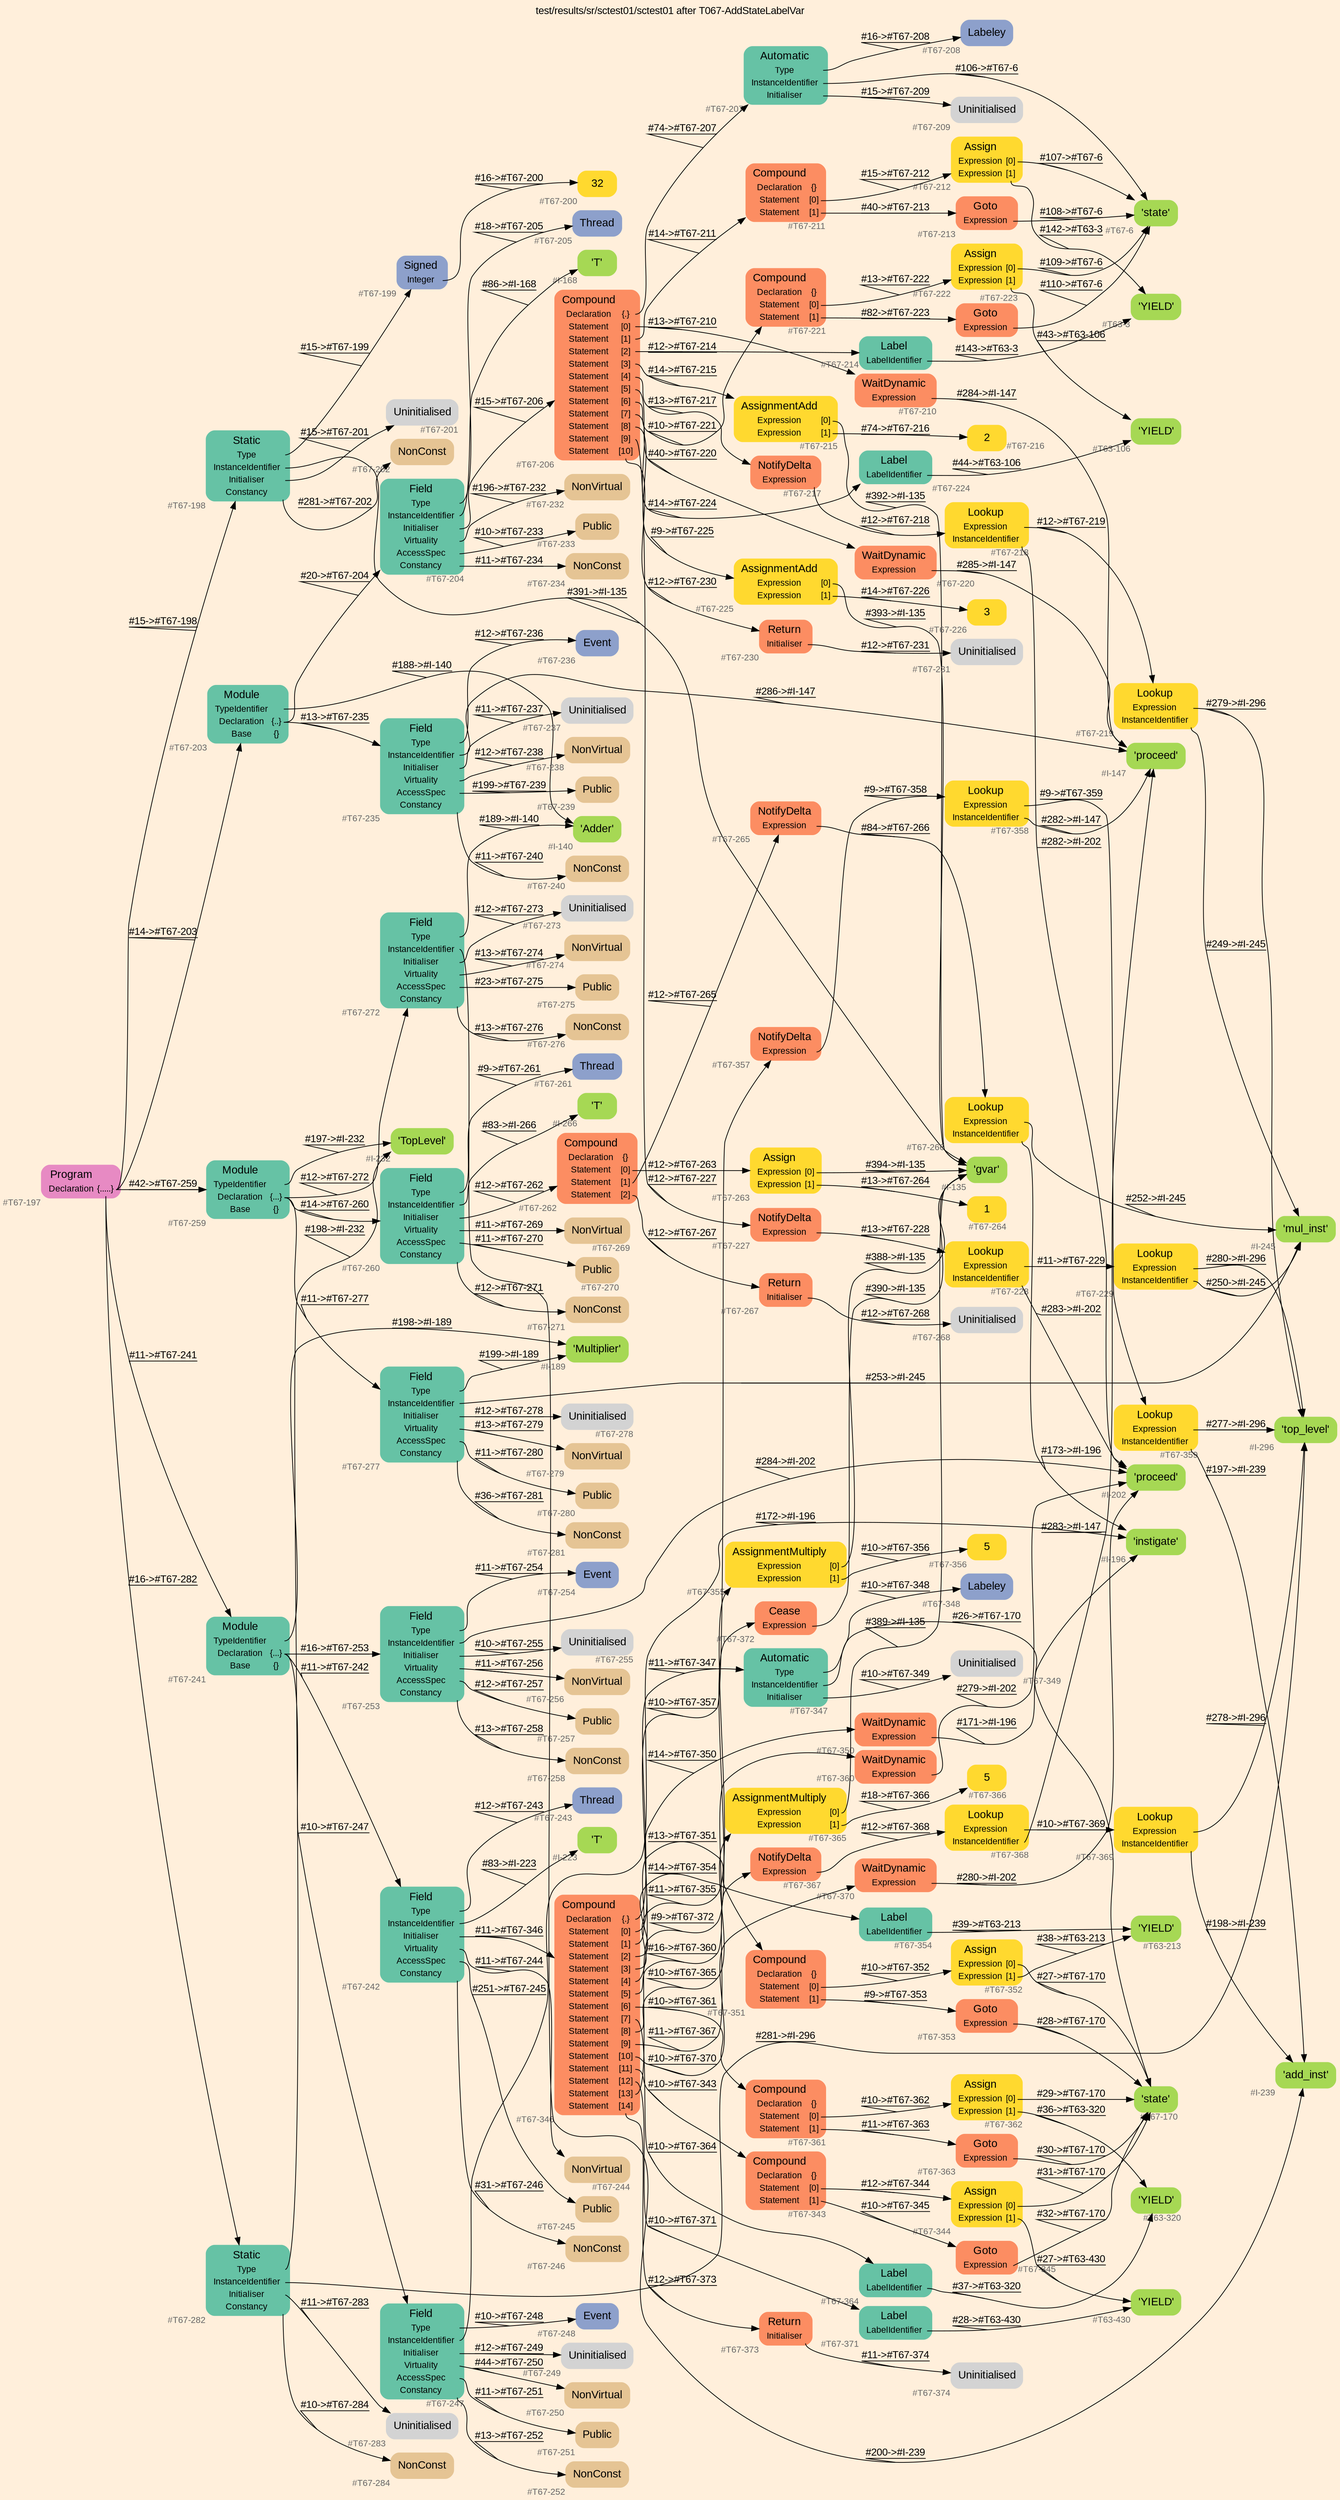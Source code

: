 digraph "test/results/sr/sctest01/sctest01 after T067-AddStateLabelVar" {
label = "test/results/sr/sctest01/sctest01 after T067-AddStateLabelVar"
labelloc = t
graph [
    rankdir = "LR"
    ranksep = 0.3
    bgcolor = antiquewhite1
    color = black
    fontcolor = black
    fontname = "Arial"
];
node [
    fontname = "Arial"
];
edge [
    fontname = "Arial"
];

// -------------------- node figure --------------------
// -------- block #T67-197 ----------
"#T67-197" [
    fillcolor = "/set28/4"
    xlabel = "#T67-197"
    fontsize = "12"
    fontcolor = grey40
    shape = "plaintext"
    label = <<TABLE BORDER="0" CELLBORDER="0" CELLSPACING="0">
     <TR><TD><FONT COLOR="black" POINT-SIZE="15">Program</FONT></TD></TR>
     <TR><TD><FONT COLOR="black" POINT-SIZE="12">Declaration</FONT></TD><TD PORT="port0"><FONT COLOR="black" POINT-SIZE="12">{.....}</FONT></TD></TR>
    </TABLE>>
    style = "rounded,filled"
];

// -------- block #T67-198 ----------
"#T67-198" [
    fillcolor = "/set28/1"
    xlabel = "#T67-198"
    fontsize = "12"
    fontcolor = grey40
    shape = "plaintext"
    label = <<TABLE BORDER="0" CELLBORDER="0" CELLSPACING="0">
     <TR><TD><FONT COLOR="black" POINT-SIZE="15">Static</FONT></TD></TR>
     <TR><TD><FONT COLOR="black" POINT-SIZE="12">Type</FONT></TD><TD PORT="port0"></TD></TR>
     <TR><TD><FONT COLOR="black" POINT-SIZE="12">InstanceIdentifier</FONT></TD><TD PORT="port1"></TD></TR>
     <TR><TD><FONT COLOR="black" POINT-SIZE="12">Initialiser</FONT></TD><TD PORT="port2"></TD></TR>
     <TR><TD><FONT COLOR="black" POINT-SIZE="12">Constancy</FONT></TD><TD PORT="port3"></TD></TR>
    </TABLE>>
    style = "rounded,filled"
];

// -------- block #T67-199 ----------
"#T67-199" [
    fillcolor = "/set28/3"
    xlabel = "#T67-199"
    fontsize = "12"
    fontcolor = grey40
    shape = "plaintext"
    label = <<TABLE BORDER="0" CELLBORDER="0" CELLSPACING="0">
     <TR><TD><FONT COLOR="black" POINT-SIZE="15">Signed</FONT></TD></TR>
     <TR><TD><FONT COLOR="black" POINT-SIZE="12">Integer</FONT></TD><TD PORT="port0"></TD></TR>
    </TABLE>>
    style = "rounded,filled"
];

// -------- block #T67-200 ----------
"#T67-200" [
    fillcolor = "/set28/6"
    xlabel = "#T67-200"
    fontsize = "12"
    fontcolor = grey40
    shape = "plaintext"
    label = <<TABLE BORDER="0" CELLBORDER="0" CELLSPACING="0">
     <TR><TD><FONT COLOR="black" POINT-SIZE="15">32</FONT></TD></TR>
    </TABLE>>
    style = "rounded,filled"
];

// -------- block #I-135 ----------
"#I-135" [
    fillcolor = "/set28/5"
    xlabel = "#I-135"
    fontsize = "12"
    fontcolor = grey40
    shape = "plaintext"
    label = <<TABLE BORDER="0" CELLBORDER="0" CELLSPACING="0">
     <TR><TD><FONT COLOR="black" POINT-SIZE="15">'gvar'</FONT></TD></TR>
    </TABLE>>
    style = "rounded,filled"
];

// -------- block #T67-201 ----------
"#T67-201" [
    xlabel = "#T67-201"
    fontsize = "12"
    fontcolor = grey40
    shape = "plaintext"
    label = <<TABLE BORDER="0" CELLBORDER="0" CELLSPACING="0">
     <TR><TD><FONT COLOR="black" POINT-SIZE="15">Uninitialised</FONT></TD></TR>
    </TABLE>>
    style = "rounded,filled"
];

// -------- block #T67-202 ----------
"#T67-202" [
    fillcolor = "/set28/7"
    xlabel = "#T67-202"
    fontsize = "12"
    fontcolor = grey40
    shape = "plaintext"
    label = <<TABLE BORDER="0" CELLBORDER="0" CELLSPACING="0">
     <TR><TD><FONT COLOR="black" POINT-SIZE="15">NonConst</FONT></TD></TR>
    </TABLE>>
    style = "rounded,filled"
];

// -------- block #T67-203 ----------
"#T67-203" [
    fillcolor = "/set28/1"
    xlabel = "#T67-203"
    fontsize = "12"
    fontcolor = grey40
    shape = "plaintext"
    label = <<TABLE BORDER="0" CELLBORDER="0" CELLSPACING="0">
     <TR><TD><FONT COLOR="black" POINT-SIZE="15">Module</FONT></TD></TR>
     <TR><TD><FONT COLOR="black" POINT-SIZE="12">TypeIdentifier</FONT></TD><TD PORT="port0"></TD></TR>
     <TR><TD><FONT COLOR="black" POINT-SIZE="12">Declaration</FONT></TD><TD PORT="port1"><FONT COLOR="black" POINT-SIZE="12">{..}</FONT></TD></TR>
     <TR><TD><FONT COLOR="black" POINT-SIZE="12">Base</FONT></TD><TD PORT="port2"><FONT COLOR="black" POINT-SIZE="12">{}</FONT></TD></TR>
    </TABLE>>
    style = "rounded,filled"
];

// -------- block #I-140 ----------
"#I-140" [
    fillcolor = "/set28/5"
    xlabel = "#I-140"
    fontsize = "12"
    fontcolor = grey40
    shape = "plaintext"
    label = <<TABLE BORDER="0" CELLBORDER="0" CELLSPACING="0">
     <TR><TD><FONT COLOR="black" POINT-SIZE="15">'Adder'</FONT></TD></TR>
    </TABLE>>
    style = "rounded,filled"
];

// -------- block #T67-204 ----------
"#T67-204" [
    fillcolor = "/set28/1"
    xlabel = "#T67-204"
    fontsize = "12"
    fontcolor = grey40
    shape = "plaintext"
    label = <<TABLE BORDER="0" CELLBORDER="0" CELLSPACING="0">
     <TR><TD><FONT COLOR="black" POINT-SIZE="15">Field</FONT></TD></TR>
     <TR><TD><FONT COLOR="black" POINT-SIZE="12">Type</FONT></TD><TD PORT="port0"></TD></TR>
     <TR><TD><FONT COLOR="black" POINT-SIZE="12">InstanceIdentifier</FONT></TD><TD PORT="port1"></TD></TR>
     <TR><TD><FONT COLOR="black" POINT-SIZE="12">Initialiser</FONT></TD><TD PORT="port2"></TD></TR>
     <TR><TD><FONT COLOR="black" POINT-SIZE="12">Virtuality</FONT></TD><TD PORT="port3"></TD></TR>
     <TR><TD><FONT COLOR="black" POINT-SIZE="12">AccessSpec</FONT></TD><TD PORT="port4"></TD></TR>
     <TR><TD><FONT COLOR="black" POINT-SIZE="12">Constancy</FONT></TD><TD PORT="port5"></TD></TR>
    </TABLE>>
    style = "rounded,filled"
];

// -------- block #T67-205 ----------
"#T67-205" [
    fillcolor = "/set28/3"
    xlabel = "#T67-205"
    fontsize = "12"
    fontcolor = grey40
    shape = "plaintext"
    label = <<TABLE BORDER="0" CELLBORDER="0" CELLSPACING="0">
     <TR><TD><FONT COLOR="black" POINT-SIZE="15">Thread</FONT></TD></TR>
    </TABLE>>
    style = "rounded,filled"
];

// -------- block #I-168 ----------
"#I-168" [
    fillcolor = "/set28/5"
    xlabel = "#I-168"
    fontsize = "12"
    fontcolor = grey40
    shape = "plaintext"
    label = <<TABLE BORDER="0" CELLBORDER="0" CELLSPACING="0">
     <TR><TD><FONT COLOR="black" POINT-SIZE="15">'T'</FONT></TD></TR>
    </TABLE>>
    style = "rounded,filled"
];

// -------- block #T67-206 ----------
"#T67-206" [
    fillcolor = "/set28/2"
    xlabel = "#T67-206"
    fontsize = "12"
    fontcolor = grey40
    shape = "plaintext"
    label = <<TABLE BORDER="0" CELLBORDER="0" CELLSPACING="0">
     <TR><TD><FONT COLOR="black" POINT-SIZE="15">Compound</FONT></TD></TR>
     <TR><TD><FONT COLOR="black" POINT-SIZE="12">Declaration</FONT></TD><TD PORT="port0"><FONT COLOR="black" POINT-SIZE="12">{.}</FONT></TD></TR>
     <TR><TD><FONT COLOR="black" POINT-SIZE="12">Statement</FONT></TD><TD PORT="port1"><FONT COLOR="black" POINT-SIZE="12">[0]</FONT></TD></TR>
     <TR><TD><FONT COLOR="black" POINT-SIZE="12">Statement</FONT></TD><TD PORT="port2"><FONT COLOR="black" POINT-SIZE="12">[1]</FONT></TD></TR>
     <TR><TD><FONT COLOR="black" POINT-SIZE="12">Statement</FONT></TD><TD PORT="port3"><FONT COLOR="black" POINT-SIZE="12">[2]</FONT></TD></TR>
     <TR><TD><FONT COLOR="black" POINT-SIZE="12">Statement</FONT></TD><TD PORT="port4"><FONT COLOR="black" POINT-SIZE="12">[3]</FONT></TD></TR>
     <TR><TD><FONT COLOR="black" POINT-SIZE="12">Statement</FONT></TD><TD PORT="port5"><FONT COLOR="black" POINT-SIZE="12">[4]</FONT></TD></TR>
     <TR><TD><FONT COLOR="black" POINT-SIZE="12">Statement</FONT></TD><TD PORT="port6"><FONT COLOR="black" POINT-SIZE="12">[5]</FONT></TD></TR>
     <TR><TD><FONT COLOR="black" POINT-SIZE="12">Statement</FONT></TD><TD PORT="port7"><FONT COLOR="black" POINT-SIZE="12">[6]</FONT></TD></TR>
     <TR><TD><FONT COLOR="black" POINT-SIZE="12">Statement</FONT></TD><TD PORT="port8"><FONT COLOR="black" POINT-SIZE="12">[7]</FONT></TD></TR>
     <TR><TD><FONT COLOR="black" POINT-SIZE="12">Statement</FONT></TD><TD PORT="port9"><FONT COLOR="black" POINT-SIZE="12">[8]</FONT></TD></TR>
     <TR><TD><FONT COLOR="black" POINT-SIZE="12">Statement</FONT></TD><TD PORT="port10"><FONT COLOR="black" POINT-SIZE="12">[9]</FONT></TD></TR>
     <TR><TD><FONT COLOR="black" POINT-SIZE="12">Statement</FONT></TD><TD PORT="port11"><FONT COLOR="black" POINT-SIZE="12">[10]</FONT></TD></TR>
    </TABLE>>
    style = "rounded,filled"
];

// -------- block #T67-207 ----------
"#T67-207" [
    fillcolor = "/set28/1"
    xlabel = "#T67-207"
    fontsize = "12"
    fontcolor = grey40
    shape = "plaintext"
    label = <<TABLE BORDER="0" CELLBORDER="0" CELLSPACING="0">
     <TR><TD><FONT COLOR="black" POINT-SIZE="15">Automatic</FONT></TD></TR>
     <TR><TD><FONT COLOR="black" POINT-SIZE="12">Type</FONT></TD><TD PORT="port0"></TD></TR>
     <TR><TD><FONT COLOR="black" POINT-SIZE="12">InstanceIdentifier</FONT></TD><TD PORT="port1"></TD></TR>
     <TR><TD><FONT COLOR="black" POINT-SIZE="12">Initialiser</FONT></TD><TD PORT="port2"></TD></TR>
    </TABLE>>
    style = "rounded,filled"
];

// -------- block #T67-208 ----------
"#T67-208" [
    fillcolor = "/set28/3"
    xlabel = "#T67-208"
    fontsize = "12"
    fontcolor = grey40
    shape = "plaintext"
    label = <<TABLE BORDER="0" CELLBORDER="0" CELLSPACING="0">
     <TR><TD><FONT COLOR="black" POINT-SIZE="15">Labeley</FONT></TD></TR>
    </TABLE>>
    style = "rounded,filled"
];

// -------- block #T67-6 ----------
"#T67-6" [
    fillcolor = "/set28/5"
    xlabel = "#T67-6"
    fontsize = "12"
    fontcolor = grey40
    shape = "plaintext"
    label = <<TABLE BORDER="0" CELLBORDER="0" CELLSPACING="0">
     <TR><TD><FONT COLOR="black" POINT-SIZE="15">'state'</FONT></TD></TR>
    </TABLE>>
    style = "rounded,filled"
];

// -------- block #T67-209 ----------
"#T67-209" [
    xlabel = "#T67-209"
    fontsize = "12"
    fontcolor = grey40
    shape = "plaintext"
    label = <<TABLE BORDER="0" CELLBORDER="0" CELLSPACING="0">
     <TR><TD><FONT COLOR="black" POINT-SIZE="15">Uninitialised</FONT></TD></TR>
    </TABLE>>
    style = "rounded,filled"
];

// -------- block #T67-210 ----------
"#T67-210" [
    fillcolor = "/set28/2"
    xlabel = "#T67-210"
    fontsize = "12"
    fontcolor = grey40
    shape = "plaintext"
    label = <<TABLE BORDER="0" CELLBORDER="0" CELLSPACING="0">
     <TR><TD><FONT COLOR="black" POINT-SIZE="15">WaitDynamic</FONT></TD></TR>
     <TR><TD><FONT COLOR="black" POINT-SIZE="12">Expression</FONT></TD><TD PORT="port0"></TD></TR>
    </TABLE>>
    style = "rounded,filled"
];

// -------- block #I-147 ----------
"#I-147" [
    fillcolor = "/set28/5"
    xlabel = "#I-147"
    fontsize = "12"
    fontcolor = grey40
    shape = "plaintext"
    label = <<TABLE BORDER="0" CELLBORDER="0" CELLSPACING="0">
     <TR><TD><FONT COLOR="black" POINT-SIZE="15">'proceed'</FONT></TD></TR>
    </TABLE>>
    style = "rounded,filled"
];

// -------- block #T67-211 ----------
"#T67-211" [
    fillcolor = "/set28/2"
    xlabel = "#T67-211"
    fontsize = "12"
    fontcolor = grey40
    shape = "plaintext"
    label = <<TABLE BORDER="0" CELLBORDER="0" CELLSPACING="0">
     <TR><TD><FONT COLOR="black" POINT-SIZE="15">Compound</FONT></TD></TR>
     <TR><TD><FONT COLOR="black" POINT-SIZE="12">Declaration</FONT></TD><TD PORT="port0"><FONT COLOR="black" POINT-SIZE="12">{}</FONT></TD></TR>
     <TR><TD><FONT COLOR="black" POINT-SIZE="12">Statement</FONT></TD><TD PORT="port1"><FONT COLOR="black" POINT-SIZE="12">[0]</FONT></TD></TR>
     <TR><TD><FONT COLOR="black" POINT-SIZE="12">Statement</FONT></TD><TD PORT="port2"><FONT COLOR="black" POINT-SIZE="12">[1]</FONT></TD></TR>
    </TABLE>>
    style = "rounded,filled"
];

// -------- block #T67-212 ----------
"#T67-212" [
    fillcolor = "/set28/6"
    xlabel = "#T67-212"
    fontsize = "12"
    fontcolor = grey40
    shape = "plaintext"
    label = <<TABLE BORDER="0" CELLBORDER="0" CELLSPACING="0">
     <TR><TD><FONT COLOR="black" POINT-SIZE="15">Assign</FONT></TD></TR>
     <TR><TD><FONT COLOR="black" POINT-SIZE="12">Expression</FONT></TD><TD PORT="port0"><FONT COLOR="black" POINT-SIZE="12">[0]</FONT></TD></TR>
     <TR><TD><FONT COLOR="black" POINT-SIZE="12">Expression</FONT></TD><TD PORT="port1"><FONT COLOR="black" POINT-SIZE="12">[1]</FONT></TD></TR>
    </TABLE>>
    style = "rounded,filled"
];

// -------- block #T63-3 ----------
"#T63-3" [
    fillcolor = "/set28/5"
    xlabel = "#T63-3"
    fontsize = "12"
    fontcolor = grey40
    shape = "plaintext"
    label = <<TABLE BORDER="0" CELLBORDER="0" CELLSPACING="0">
     <TR><TD><FONT COLOR="black" POINT-SIZE="15">'YIELD'</FONT></TD></TR>
    </TABLE>>
    style = "rounded,filled"
];

// -------- block #T67-213 ----------
"#T67-213" [
    fillcolor = "/set28/2"
    xlabel = "#T67-213"
    fontsize = "12"
    fontcolor = grey40
    shape = "plaintext"
    label = <<TABLE BORDER="0" CELLBORDER="0" CELLSPACING="0">
     <TR><TD><FONT COLOR="black" POINT-SIZE="15">Goto</FONT></TD></TR>
     <TR><TD><FONT COLOR="black" POINT-SIZE="12">Expression</FONT></TD><TD PORT="port0"></TD></TR>
    </TABLE>>
    style = "rounded,filled"
];

// -------- block #T67-214 ----------
"#T67-214" [
    fillcolor = "/set28/1"
    xlabel = "#T67-214"
    fontsize = "12"
    fontcolor = grey40
    shape = "plaintext"
    label = <<TABLE BORDER="0" CELLBORDER="0" CELLSPACING="0">
     <TR><TD><FONT COLOR="black" POINT-SIZE="15">Label</FONT></TD></TR>
     <TR><TD><FONT COLOR="black" POINT-SIZE="12">LabelIdentifier</FONT></TD><TD PORT="port0"></TD></TR>
    </TABLE>>
    style = "rounded,filled"
];

// -------- block #T67-215 ----------
"#T67-215" [
    fillcolor = "/set28/6"
    xlabel = "#T67-215"
    fontsize = "12"
    fontcolor = grey40
    shape = "plaintext"
    label = <<TABLE BORDER="0" CELLBORDER="0" CELLSPACING="0">
     <TR><TD><FONT COLOR="black" POINT-SIZE="15">AssignmentAdd</FONT></TD></TR>
     <TR><TD><FONT COLOR="black" POINT-SIZE="12">Expression</FONT></TD><TD PORT="port0"><FONT COLOR="black" POINT-SIZE="12">[0]</FONT></TD></TR>
     <TR><TD><FONT COLOR="black" POINT-SIZE="12">Expression</FONT></TD><TD PORT="port1"><FONT COLOR="black" POINT-SIZE="12">[1]</FONT></TD></TR>
    </TABLE>>
    style = "rounded,filled"
];

// -------- block #T67-216 ----------
"#T67-216" [
    fillcolor = "/set28/6"
    xlabel = "#T67-216"
    fontsize = "12"
    fontcolor = grey40
    shape = "plaintext"
    label = <<TABLE BORDER="0" CELLBORDER="0" CELLSPACING="0">
     <TR><TD><FONT COLOR="black" POINT-SIZE="15">2</FONT></TD></TR>
    </TABLE>>
    style = "rounded,filled"
];

// -------- block #T67-217 ----------
"#T67-217" [
    fillcolor = "/set28/2"
    xlabel = "#T67-217"
    fontsize = "12"
    fontcolor = grey40
    shape = "plaintext"
    label = <<TABLE BORDER="0" CELLBORDER="0" CELLSPACING="0">
     <TR><TD><FONT COLOR="black" POINT-SIZE="15">NotifyDelta</FONT></TD></TR>
     <TR><TD><FONT COLOR="black" POINT-SIZE="12">Expression</FONT></TD><TD PORT="port0"></TD></TR>
    </TABLE>>
    style = "rounded,filled"
];

// -------- block #T67-218 ----------
"#T67-218" [
    fillcolor = "/set28/6"
    xlabel = "#T67-218"
    fontsize = "12"
    fontcolor = grey40
    shape = "plaintext"
    label = <<TABLE BORDER="0" CELLBORDER="0" CELLSPACING="0">
     <TR><TD><FONT COLOR="black" POINT-SIZE="15">Lookup</FONT></TD></TR>
     <TR><TD><FONT COLOR="black" POINT-SIZE="12">Expression</FONT></TD><TD PORT="port0"></TD></TR>
     <TR><TD><FONT COLOR="black" POINT-SIZE="12">InstanceIdentifier</FONT></TD><TD PORT="port1"></TD></TR>
    </TABLE>>
    style = "rounded,filled"
];

// -------- block #T67-219 ----------
"#T67-219" [
    fillcolor = "/set28/6"
    xlabel = "#T67-219"
    fontsize = "12"
    fontcolor = grey40
    shape = "plaintext"
    label = <<TABLE BORDER="0" CELLBORDER="0" CELLSPACING="0">
     <TR><TD><FONT COLOR="black" POINT-SIZE="15">Lookup</FONT></TD></TR>
     <TR><TD><FONT COLOR="black" POINT-SIZE="12">Expression</FONT></TD><TD PORT="port0"></TD></TR>
     <TR><TD><FONT COLOR="black" POINT-SIZE="12">InstanceIdentifier</FONT></TD><TD PORT="port1"></TD></TR>
    </TABLE>>
    style = "rounded,filled"
];

// -------- block #I-296 ----------
"#I-296" [
    fillcolor = "/set28/5"
    xlabel = "#I-296"
    fontsize = "12"
    fontcolor = grey40
    shape = "plaintext"
    label = <<TABLE BORDER="0" CELLBORDER="0" CELLSPACING="0">
     <TR><TD><FONT COLOR="black" POINT-SIZE="15">'top_level'</FONT></TD></TR>
    </TABLE>>
    style = "rounded,filled"
];

// -------- block #I-245 ----------
"#I-245" [
    fillcolor = "/set28/5"
    xlabel = "#I-245"
    fontsize = "12"
    fontcolor = grey40
    shape = "plaintext"
    label = <<TABLE BORDER="0" CELLBORDER="0" CELLSPACING="0">
     <TR><TD><FONT COLOR="black" POINT-SIZE="15">'mul_inst'</FONT></TD></TR>
    </TABLE>>
    style = "rounded,filled"
];

// -------- block #I-202 ----------
"#I-202" [
    fillcolor = "/set28/5"
    xlabel = "#I-202"
    fontsize = "12"
    fontcolor = grey40
    shape = "plaintext"
    label = <<TABLE BORDER="0" CELLBORDER="0" CELLSPACING="0">
     <TR><TD><FONT COLOR="black" POINT-SIZE="15">'proceed'</FONT></TD></TR>
    </TABLE>>
    style = "rounded,filled"
];

// -------- block #T67-220 ----------
"#T67-220" [
    fillcolor = "/set28/2"
    xlabel = "#T67-220"
    fontsize = "12"
    fontcolor = grey40
    shape = "plaintext"
    label = <<TABLE BORDER="0" CELLBORDER="0" CELLSPACING="0">
     <TR><TD><FONT COLOR="black" POINT-SIZE="15">WaitDynamic</FONT></TD></TR>
     <TR><TD><FONT COLOR="black" POINT-SIZE="12">Expression</FONT></TD><TD PORT="port0"></TD></TR>
    </TABLE>>
    style = "rounded,filled"
];

// -------- block #T67-221 ----------
"#T67-221" [
    fillcolor = "/set28/2"
    xlabel = "#T67-221"
    fontsize = "12"
    fontcolor = grey40
    shape = "plaintext"
    label = <<TABLE BORDER="0" CELLBORDER="0" CELLSPACING="0">
     <TR><TD><FONT COLOR="black" POINT-SIZE="15">Compound</FONT></TD></TR>
     <TR><TD><FONT COLOR="black" POINT-SIZE="12">Declaration</FONT></TD><TD PORT="port0"><FONT COLOR="black" POINT-SIZE="12">{}</FONT></TD></TR>
     <TR><TD><FONT COLOR="black" POINT-SIZE="12">Statement</FONT></TD><TD PORT="port1"><FONT COLOR="black" POINT-SIZE="12">[0]</FONT></TD></TR>
     <TR><TD><FONT COLOR="black" POINT-SIZE="12">Statement</FONT></TD><TD PORT="port2"><FONT COLOR="black" POINT-SIZE="12">[1]</FONT></TD></TR>
    </TABLE>>
    style = "rounded,filled"
];

// -------- block #T67-222 ----------
"#T67-222" [
    fillcolor = "/set28/6"
    xlabel = "#T67-222"
    fontsize = "12"
    fontcolor = grey40
    shape = "plaintext"
    label = <<TABLE BORDER="0" CELLBORDER="0" CELLSPACING="0">
     <TR><TD><FONT COLOR="black" POINT-SIZE="15">Assign</FONT></TD></TR>
     <TR><TD><FONT COLOR="black" POINT-SIZE="12">Expression</FONT></TD><TD PORT="port0"><FONT COLOR="black" POINT-SIZE="12">[0]</FONT></TD></TR>
     <TR><TD><FONT COLOR="black" POINT-SIZE="12">Expression</FONT></TD><TD PORT="port1"><FONT COLOR="black" POINT-SIZE="12">[1]</FONT></TD></TR>
    </TABLE>>
    style = "rounded,filled"
];

// -------- block #T63-106 ----------
"#T63-106" [
    fillcolor = "/set28/5"
    xlabel = "#T63-106"
    fontsize = "12"
    fontcolor = grey40
    shape = "plaintext"
    label = <<TABLE BORDER="0" CELLBORDER="0" CELLSPACING="0">
     <TR><TD><FONT COLOR="black" POINT-SIZE="15">'YIELD'</FONT></TD></TR>
    </TABLE>>
    style = "rounded,filled"
];

// -------- block #T67-223 ----------
"#T67-223" [
    fillcolor = "/set28/2"
    xlabel = "#T67-223"
    fontsize = "12"
    fontcolor = grey40
    shape = "plaintext"
    label = <<TABLE BORDER="0" CELLBORDER="0" CELLSPACING="0">
     <TR><TD><FONT COLOR="black" POINT-SIZE="15">Goto</FONT></TD></TR>
     <TR><TD><FONT COLOR="black" POINT-SIZE="12">Expression</FONT></TD><TD PORT="port0"></TD></TR>
    </TABLE>>
    style = "rounded,filled"
];

// -------- block #T67-224 ----------
"#T67-224" [
    fillcolor = "/set28/1"
    xlabel = "#T67-224"
    fontsize = "12"
    fontcolor = grey40
    shape = "plaintext"
    label = <<TABLE BORDER="0" CELLBORDER="0" CELLSPACING="0">
     <TR><TD><FONT COLOR="black" POINT-SIZE="15">Label</FONT></TD></TR>
     <TR><TD><FONT COLOR="black" POINT-SIZE="12">LabelIdentifier</FONT></TD><TD PORT="port0"></TD></TR>
    </TABLE>>
    style = "rounded,filled"
];

// -------- block #T67-225 ----------
"#T67-225" [
    fillcolor = "/set28/6"
    xlabel = "#T67-225"
    fontsize = "12"
    fontcolor = grey40
    shape = "plaintext"
    label = <<TABLE BORDER="0" CELLBORDER="0" CELLSPACING="0">
     <TR><TD><FONT COLOR="black" POINT-SIZE="15">AssignmentAdd</FONT></TD></TR>
     <TR><TD><FONT COLOR="black" POINT-SIZE="12">Expression</FONT></TD><TD PORT="port0"><FONT COLOR="black" POINT-SIZE="12">[0]</FONT></TD></TR>
     <TR><TD><FONT COLOR="black" POINT-SIZE="12">Expression</FONT></TD><TD PORT="port1"><FONT COLOR="black" POINT-SIZE="12">[1]</FONT></TD></TR>
    </TABLE>>
    style = "rounded,filled"
];

// -------- block #T67-226 ----------
"#T67-226" [
    fillcolor = "/set28/6"
    xlabel = "#T67-226"
    fontsize = "12"
    fontcolor = grey40
    shape = "plaintext"
    label = <<TABLE BORDER="0" CELLBORDER="0" CELLSPACING="0">
     <TR><TD><FONT COLOR="black" POINT-SIZE="15">3</FONT></TD></TR>
    </TABLE>>
    style = "rounded,filled"
];

// -------- block #T67-227 ----------
"#T67-227" [
    fillcolor = "/set28/2"
    xlabel = "#T67-227"
    fontsize = "12"
    fontcolor = grey40
    shape = "plaintext"
    label = <<TABLE BORDER="0" CELLBORDER="0" CELLSPACING="0">
     <TR><TD><FONT COLOR="black" POINT-SIZE="15">NotifyDelta</FONT></TD></TR>
     <TR><TD><FONT COLOR="black" POINT-SIZE="12">Expression</FONT></TD><TD PORT="port0"></TD></TR>
    </TABLE>>
    style = "rounded,filled"
];

// -------- block #T67-228 ----------
"#T67-228" [
    fillcolor = "/set28/6"
    xlabel = "#T67-228"
    fontsize = "12"
    fontcolor = grey40
    shape = "plaintext"
    label = <<TABLE BORDER="0" CELLBORDER="0" CELLSPACING="0">
     <TR><TD><FONT COLOR="black" POINT-SIZE="15">Lookup</FONT></TD></TR>
     <TR><TD><FONT COLOR="black" POINT-SIZE="12">Expression</FONT></TD><TD PORT="port0"></TD></TR>
     <TR><TD><FONT COLOR="black" POINT-SIZE="12">InstanceIdentifier</FONT></TD><TD PORT="port1"></TD></TR>
    </TABLE>>
    style = "rounded,filled"
];

// -------- block #T67-229 ----------
"#T67-229" [
    fillcolor = "/set28/6"
    xlabel = "#T67-229"
    fontsize = "12"
    fontcolor = grey40
    shape = "plaintext"
    label = <<TABLE BORDER="0" CELLBORDER="0" CELLSPACING="0">
     <TR><TD><FONT COLOR="black" POINT-SIZE="15">Lookup</FONT></TD></TR>
     <TR><TD><FONT COLOR="black" POINT-SIZE="12">Expression</FONT></TD><TD PORT="port0"></TD></TR>
     <TR><TD><FONT COLOR="black" POINT-SIZE="12">InstanceIdentifier</FONT></TD><TD PORT="port1"></TD></TR>
    </TABLE>>
    style = "rounded,filled"
];

// -------- block #T67-230 ----------
"#T67-230" [
    fillcolor = "/set28/2"
    xlabel = "#T67-230"
    fontsize = "12"
    fontcolor = grey40
    shape = "plaintext"
    label = <<TABLE BORDER="0" CELLBORDER="0" CELLSPACING="0">
     <TR><TD><FONT COLOR="black" POINT-SIZE="15">Return</FONT></TD></TR>
     <TR><TD><FONT COLOR="black" POINT-SIZE="12">Initialiser</FONT></TD><TD PORT="port0"></TD></TR>
    </TABLE>>
    style = "rounded,filled"
];

// -------- block #T67-231 ----------
"#T67-231" [
    xlabel = "#T67-231"
    fontsize = "12"
    fontcolor = grey40
    shape = "plaintext"
    label = <<TABLE BORDER="0" CELLBORDER="0" CELLSPACING="0">
     <TR><TD><FONT COLOR="black" POINT-SIZE="15">Uninitialised</FONT></TD></TR>
    </TABLE>>
    style = "rounded,filled"
];

// -------- block #T67-232 ----------
"#T67-232" [
    fillcolor = "/set28/7"
    xlabel = "#T67-232"
    fontsize = "12"
    fontcolor = grey40
    shape = "plaintext"
    label = <<TABLE BORDER="0" CELLBORDER="0" CELLSPACING="0">
     <TR><TD><FONT COLOR="black" POINT-SIZE="15">NonVirtual</FONT></TD></TR>
    </TABLE>>
    style = "rounded,filled"
];

// -------- block #T67-233 ----------
"#T67-233" [
    fillcolor = "/set28/7"
    xlabel = "#T67-233"
    fontsize = "12"
    fontcolor = grey40
    shape = "plaintext"
    label = <<TABLE BORDER="0" CELLBORDER="0" CELLSPACING="0">
     <TR><TD><FONT COLOR="black" POINT-SIZE="15">Public</FONT></TD></TR>
    </TABLE>>
    style = "rounded,filled"
];

// -------- block #T67-234 ----------
"#T67-234" [
    fillcolor = "/set28/7"
    xlabel = "#T67-234"
    fontsize = "12"
    fontcolor = grey40
    shape = "plaintext"
    label = <<TABLE BORDER="0" CELLBORDER="0" CELLSPACING="0">
     <TR><TD><FONT COLOR="black" POINT-SIZE="15">NonConst</FONT></TD></TR>
    </TABLE>>
    style = "rounded,filled"
];

// -------- block #T67-235 ----------
"#T67-235" [
    fillcolor = "/set28/1"
    xlabel = "#T67-235"
    fontsize = "12"
    fontcolor = grey40
    shape = "plaintext"
    label = <<TABLE BORDER="0" CELLBORDER="0" CELLSPACING="0">
     <TR><TD><FONT COLOR="black" POINT-SIZE="15">Field</FONT></TD></TR>
     <TR><TD><FONT COLOR="black" POINT-SIZE="12">Type</FONT></TD><TD PORT="port0"></TD></TR>
     <TR><TD><FONT COLOR="black" POINT-SIZE="12">InstanceIdentifier</FONT></TD><TD PORT="port1"></TD></TR>
     <TR><TD><FONT COLOR="black" POINT-SIZE="12">Initialiser</FONT></TD><TD PORT="port2"></TD></TR>
     <TR><TD><FONT COLOR="black" POINT-SIZE="12">Virtuality</FONT></TD><TD PORT="port3"></TD></TR>
     <TR><TD><FONT COLOR="black" POINT-SIZE="12">AccessSpec</FONT></TD><TD PORT="port4"></TD></TR>
     <TR><TD><FONT COLOR="black" POINT-SIZE="12">Constancy</FONT></TD><TD PORT="port5"></TD></TR>
    </TABLE>>
    style = "rounded,filled"
];

// -------- block #T67-236 ----------
"#T67-236" [
    fillcolor = "/set28/3"
    xlabel = "#T67-236"
    fontsize = "12"
    fontcolor = grey40
    shape = "plaintext"
    label = <<TABLE BORDER="0" CELLBORDER="0" CELLSPACING="0">
     <TR><TD><FONT COLOR="black" POINT-SIZE="15">Event</FONT></TD></TR>
    </TABLE>>
    style = "rounded,filled"
];

// -------- block #T67-237 ----------
"#T67-237" [
    xlabel = "#T67-237"
    fontsize = "12"
    fontcolor = grey40
    shape = "plaintext"
    label = <<TABLE BORDER="0" CELLBORDER="0" CELLSPACING="0">
     <TR><TD><FONT COLOR="black" POINT-SIZE="15">Uninitialised</FONT></TD></TR>
    </TABLE>>
    style = "rounded,filled"
];

// -------- block #T67-238 ----------
"#T67-238" [
    fillcolor = "/set28/7"
    xlabel = "#T67-238"
    fontsize = "12"
    fontcolor = grey40
    shape = "plaintext"
    label = <<TABLE BORDER="0" CELLBORDER="0" CELLSPACING="0">
     <TR><TD><FONT COLOR="black" POINT-SIZE="15">NonVirtual</FONT></TD></TR>
    </TABLE>>
    style = "rounded,filled"
];

// -------- block #T67-239 ----------
"#T67-239" [
    fillcolor = "/set28/7"
    xlabel = "#T67-239"
    fontsize = "12"
    fontcolor = grey40
    shape = "plaintext"
    label = <<TABLE BORDER="0" CELLBORDER="0" CELLSPACING="0">
     <TR><TD><FONT COLOR="black" POINT-SIZE="15">Public</FONT></TD></TR>
    </TABLE>>
    style = "rounded,filled"
];

// -------- block #T67-240 ----------
"#T67-240" [
    fillcolor = "/set28/7"
    xlabel = "#T67-240"
    fontsize = "12"
    fontcolor = grey40
    shape = "plaintext"
    label = <<TABLE BORDER="0" CELLBORDER="0" CELLSPACING="0">
     <TR><TD><FONT COLOR="black" POINT-SIZE="15">NonConst</FONT></TD></TR>
    </TABLE>>
    style = "rounded,filled"
];

// -------- block #T67-241 ----------
"#T67-241" [
    fillcolor = "/set28/1"
    xlabel = "#T67-241"
    fontsize = "12"
    fontcolor = grey40
    shape = "plaintext"
    label = <<TABLE BORDER="0" CELLBORDER="0" CELLSPACING="0">
     <TR><TD><FONT COLOR="black" POINT-SIZE="15">Module</FONT></TD></TR>
     <TR><TD><FONT COLOR="black" POINT-SIZE="12">TypeIdentifier</FONT></TD><TD PORT="port0"></TD></TR>
     <TR><TD><FONT COLOR="black" POINT-SIZE="12">Declaration</FONT></TD><TD PORT="port1"><FONT COLOR="black" POINT-SIZE="12">{...}</FONT></TD></TR>
     <TR><TD><FONT COLOR="black" POINT-SIZE="12">Base</FONT></TD><TD PORT="port2"><FONT COLOR="black" POINT-SIZE="12">{}</FONT></TD></TR>
    </TABLE>>
    style = "rounded,filled"
];

// -------- block #I-189 ----------
"#I-189" [
    fillcolor = "/set28/5"
    xlabel = "#I-189"
    fontsize = "12"
    fontcolor = grey40
    shape = "plaintext"
    label = <<TABLE BORDER="0" CELLBORDER="0" CELLSPACING="0">
     <TR><TD><FONT COLOR="black" POINT-SIZE="15">'Multiplier'</FONT></TD></TR>
    </TABLE>>
    style = "rounded,filled"
];

// -------- block #T67-242 ----------
"#T67-242" [
    fillcolor = "/set28/1"
    xlabel = "#T67-242"
    fontsize = "12"
    fontcolor = grey40
    shape = "plaintext"
    label = <<TABLE BORDER="0" CELLBORDER="0" CELLSPACING="0">
     <TR><TD><FONT COLOR="black" POINT-SIZE="15">Field</FONT></TD></TR>
     <TR><TD><FONT COLOR="black" POINT-SIZE="12">Type</FONT></TD><TD PORT="port0"></TD></TR>
     <TR><TD><FONT COLOR="black" POINT-SIZE="12">InstanceIdentifier</FONT></TD><TD PORT="port1"></TD></TR>
     <TR><TD><FONT COLOR="black" POINT-SIZE="12">Initialiser</FONT></TD><TD PORT="port2"></TD></TR>
     <TR><TD><FONT COLOR="black" POINT-SIZE="12">Virtuality</FONT></TD><TD PORT="port3"></TD></TR>
     <TR><TD><FONT COLOR="black" POINT-SIZE="12">AccessSpec</FONT></TD><TD PORT="port4"></TD></TR>
     <TR><TD><FONT COLOR="black" POINT-SIZE="12">Constancy</FONT></TD><TD PORT="port5"></TD></TR>
    </TABLE>>
    style = "rounded,filled"
];

// -------- block #T67-243 ----------
"#T67-243" [
    fillcolor = "/set28/3"
    xlabel = "#T67-243"
    fontsize = "12"
    fontcolor = grey40
    shape = "plaintext"
    label = <<TABLE BORDER="0" CELLBORDER="0" CELLSPACING="0">
     <TR><TD><FONT COLOR="black" POINT-SIZE="15">Thread</FONT></TD></TR>
    </TABLE>>
    style = "rounded,filled"
];

// -------- block #I-223 ----------
"#I-223" [
    fillcolor = "/set28/5"
    xlabel = "#I-223"
    fontsize = "12"
    fontcolor = grey40
    shape = "plaintext"
    label = <<TABLE BORDER="0" CELLBORDER="0" CELLSPACING="0">
     <TR><TD><FONT COLOR="black" POINT-SIZE="15">'T'</FONT></TD></TR>
    </TABLE>>
    style = "rounded,filled"
];

// -------- block #T67-346 ----------
"#T67-346" [
    fillcolor = "/set28/2"
    xlabel = "#T67-346"
    fontsize = "12"
    fontcolor = grey40
    shape = "plaintext"
    label = <<TABLE BORDER="0" CELLBORDER="0" CELLSPACING="0">
     <TR><TD><FONT COLOR="black" POINT-SIZE="15">Compound</FONT></TD></TR>
     <TR><TD><FONT COLOR="black" POINT-SIZE="12">Declaration</FONT></TD><TD PORT="port0"><FONT COLOR="black" POINT-SIZE="12">{.}</FONT></TD></TR>
     <TR><TD><FONT COLOR="black" POINT-SIZE="12">Statement</FONT></TD><TD PORT="port1"><FONT COLOR="black" POINT-SIZE="12">[0]</FONT></TD></TR>
     <TR><TD><FONT COLOR="black" POINT-SIZE="12">Statement</FONT></TD><TD PORT="port2"><FONT COLOR="black" POINT-SIZE="12">[1]</FONT></TD></TR>
     <TR><TD><FONT COLOR="black" POINT-SIZE="12">Statement</FONT></TD><TD PORT="port3"><FONT COLOR="black" POINT-SIZE="12">[2]</FONT></TD></TR>
     <TR><TD><FONT COLOR="black" POINT-SIZE="12">Statement</FONT></TD><TD PORT="port4"><FONT COLOR="black" POINT-SIZE="12">[3]</FONT></TD></TR>
     <TR><TD><FONT COLOR="black" POINT-SIZE="12">Statement</FONT></TD><TD PORT="port5"><FONT COLOR="black" POINT-SIZE="12">[4]</FONT></TD></TR>
     <TR><TD><FONT COLOR="black" POINT-SIZE="12">Statement</FONT></TD><TD PORT="port6"><FONT COLOR="black" POINT-SIZE="12">[5]</FONT></TD></TR>
     <TR><TD><FONT COLOR="black" POINT-SIZE="12">Statement</FONT></TD><TD PORT="port7"><FONT COLOR="black" POINT-SIZE="12">[6]</FONT></TD></TR>
     <TR><TD><FONT COLOR="black" POINT-SIZE="12">Statement</FONT></TD><TD PORT="port8"><FONT COLOR="black" POINT-SIZE="12">[7]</FONT></TD></TR>
     <TR><TD><FONT COLOR="black" POINT-SIZE="12">Statement</FONT></TD><TD PORT="port9"><FONT COLOR="black" POINT-SIZE="12">[8]</FONT></TD></TR>
     <TR><TD><FONT COLOR="black" POINT-SIZE="12">Statement</FONT></TD><TD PORT="port10"><FONT COLOR="black" POINT-SIZE="12">[9]</FONT></TD></TR>
     <TR><TD><FONT COLOR="black" POINT-SIZE="12">Statement</FONT></TD><TD PORT="port11"><FONT COLOR="black" POINT-SIZE="12">[10]</FONT></TD></TR>
     <TR><TD><FONT COLOR="black" POINT-SIZE="12">Statement</FONT></TD><TD PORT="port12"><FONT COLOR="black" POINT-SIZE="12">[11]</FONT></TD></TR>
     <TR><TD><FONT COLOR="black" POINT-SIZE="12">Statement</FONT></TD><TD PORT="port13"><FONT COLOR="black" POINT-SIZE="12">[12]</FONT></TD></TR>
     <TR><TD><FONT COLOR="black" POINT-SIZE="12">Statement</FONT></TD><TD PORT="port14"><FONT COLOR="black" POINT-SIZE="12">[13]</FONT></TD></TR>
     <TR><TD><FONT COLOR="black" POINT-SIZE="12">Statement</FONT></TD><TD PORT="port15"><FONT COLOR="black" POINT-SIZE="12">[14]</FONT></TD></TR>
    </TABLE>>
    style = "rounded,filled"
];

// -------- block #T67-347 ----------
"#T67-347" [
    fillcolor = "/set28/1"
    xlabel = "#T67-347"
    fontsize = "12"
    fontcolor = grey40
    shape = "plaintext"
    label = <<TABLE BORDER="0" CELLBORDER="0" CELLSPACING="0">
     <TR><TD><FONT COLOR="black" POINT-SIZE="15">Automatic</FONT></TD></TR>
     <TR><TD><FONT COLOR="black" POINT-SIZE="12">Type</FONT></TD><TD PORT="port0"></TD></TR>
     <TR><TD><FONT COLOR="black" POINT-SIZE="12">InstanceIdentifier</FONT></TD><TD PORT="port1"></TD></TR>
     <TR><TD><FONT COLOR="black" POINT-SIZE="12">Initialiser</FONT></TD><TD PORT="port2"></TD></TR>
    </TABLE>>
    style = "rounded,filled"
];

// -------- block #T67-348 ----------
"#T67-348" [
    fillcolor = "/set28/3"
    xlabel = "#T67-348"
    fontsize = "12"
    fontcolor = grey40
    shape = "plaintext"
    label = <<TABLE BORDER="0" CELLBORDER="0" CELLSPACING="0">
     <TR><TD><FONT COLOR="black" POINT-SIZE="15">Labeley</FONT></TD></TR>
    </TABLE>>
    style = "rounded,filled"
];

// -------- block #T67-170 ----------
"#T67-170" [
    fillcolor = "/set28/5"
    xlabel = "#T67-170"
    fontsize = "12"
    fontcolor = grey40
    shape = "plaintext"
    label = <<TABLE BORDER="0" CELLBORDER="0" CELLSPACING="0">
     <TR><TD><FONT COLOR="black" POINT-SIZE="15">'state'</FONT></TD></TR>
    </TABLE>>
    style = "rounded,filled"
];

// -------- block #T67-349 ----------
"#T67-349" [
    xlabel = "#T67-349"
    fontsize = "12"
    fontcolor = grey40
    shape = "plaintext"
    label = <<TABLE BORDER="0" CELLBORDER="0" CELLSPACING="0">
     <TR><TD><FONT COLOR="black" POINT-SIZE="15">Uninitialised</FONT></TD></TR>
    </TABLE>>
    style = "rounded,filled"
];

// -------- block #T67-350 ----------
"#T67-350" [
    fillcolor = "/set28/2"
    xlabel = "#T67-350"
    fontsize = "12"
    fontcolor = grey40
    shape = "plaintext"
    label = <<TABLE BORDER="0" CELLBORDER="0" CELLSPACING="0">
     <TR><TD><FONT COLOR="black" POINT-SIZE="15">WaitDynamic</FONT></TD></TR>
     <TR><TD><FONT COLOR="black" POINT-SIZE="12">Expression</FONT></TD><TD PORT="port0"></TD></TR>
    </TABLE>>
    style = "rounded,filled"
];

// -------- block #I-196 ----------
"#I-196" [
    fillcolor = "/set28/5"
    xlabel = "#I-196"
    fontsize = "12"
    fontcolor = grey40
    shape = "plaintext"
    label = <<TABLE BORDER="0" CELLBORDER="0" CELLSPACING="0">
     <TR><TD><FONT COLOR="black" POINT-SIZE="15">'instigate'</FONT></TD></TR>
    </TABLE>>
    style = "rounded,filled"
];

// -------- block #T67-351 ----------
"#T67-351" [
    fillcolor = "/set28/2"
    xlabel = "#T67-351"
    fontsize = "12"
    fontcolor = grey40
    shape = "plaintext"
    label = <<TABLE BORDER="0" CELLBORDER="0" CELLSPACING="0">
     <TR><TD><FONT COLOR="black" POINT-SIZE="15">Compound</FONT></TD></TR>
     <TR><TD><FONT COLOR="black" POINT-SIZE="12">Declaration</FONT></TD><TD PORT="port0"><FONT COLOR="black" POINT-SIZE="12">{}</FONT></TD></TR>
     <TR><TD><FONT COLOR="black" POINT-SIZE="12">Statement</FONT></TD><TD PORT="port1"><FONT COLOR="black" POINT-SIZE="12">[0]</FONT></TD></TR>
     <TR><TD><FONT COLOR="black" POINT-SIZE="12">Statement</FONT></TD><TD PORT="port2"><FONT COLOR="black" POINT-SIZE="12">[1]</FONT></TD></TR>
    </TABLE>>
    style = "rounded,filled"
];

// -------- block #T67-352 ----------
"#T67-352" [
    fillcolor = "/set28/6"
    xlabel = "#T67-352"
    fontsize = "12"
    fontcolor = grey40
    shape = "plaintext"
    label = <<TABLE BORDER="0" CELLBORDER="0" CELLSPACING="0">
     <TR><TD><FONT COLOR="black" POINT-SIZE="15">Assign</FONT></TD></TR>
     <TR><TD><FONT COLOR="black" POINT-SIZE="12">Expression</FONT></TD><TD PORT="port0"><FONT COLOR="black" POINT-SIZE="12">[0]</FONT></TD></TR>
     <TR><TD><FONT COLOR="black" POINT-SIZE="12">Expression</FONT></TD><TD PORT="port1"><FONT COLOR="black" POINT-SIZE="12">[1]</FONT></TD></TR>
    </TABLE>>
    style = "rounded,filled"
];

// -------- block #T63-213 ----------
"#T63-213" [
    fillcolor = "/set28/5"
    xlabel = "#T63-213"
    fontsize = "12"
    fontcolor = grey40
    shape = "plaintext"
    label = <<TABLE BORDER="0" CELLBORDER="0" CELLSPACING="0">
     <TR><TD><FONT COLOR="black" POINT-SIZE="15">'YIELD'</FONT></TD></TR>
    </TABLE>>
    style = "rounded,filled"
];

// -------- block #T67-353 ----------
"#T67-353" [
    fillcolor = "/set28/2"
    xlabel = "#T67-353"
    fontsize = "12"
    fontcolor = grey40
    shape = "plaintext"
    label = <<TABLE BORDER="0" CELLBORDER="0" CELLSPACING="0">
     <TR><TD><FONT COLOR="black" POINT-SIZE="15">Goto</FONT></TD></TR>
     <TR><TD><FONT COLOR="black" POINT-SIZE="12">Expression</FONT></TD><TD PORT="port0"></TD></TR>
    </TABLE>>
    style = "rounded,filled"
];

// -------- block #T67-354 ----------
"#T67-354" [
    fillcolor = "/set28/1"
    xlabel = "#T67-354"
    fontsize = "12"
    fontcolor = grey40
    shape = "plaintext"
    label = <<TABLE BORDER="0" CELLBORDER="0" CELLSPACING="0">
     <TR><TD><FONT COLOR="black" POINT-SIZE="15">Label</FONT></TD></TR>
     <TR><TD><FONT COLOR="black" POINT-SIZE="12">LabelIdentifier</FONT></TD><TD PORT="port0"></TD></TR>
    </TABLE>>
    style = "rounded,filled"
];

// -------- block #T67-355 ----------
"#T67-355" [
    fillcolor = "/set28/6"
    xlabel = "#T67-355"
    fontsize = "12"
    fontcolor = grey40
    shape = "plaintext"
    label = <<TABLE BORDER="0" CELLBORDER="0" CELLSPACING="0">
     <TR><TD><FONT COLOR="black" POINT-SIZE="15">AssignmentMultiply</FONT></TD></TR>
     <TR><TD><FONT COLOR="black" POINT-SIZE="12">Expression</FONT></TD><TD PORT="port0"><FONT COLOR="black" POINT-SIZE="12">[0]</FONT></TD></TR>
     <TR><TD><FONT COLOR="black" POINT-SIZE="12">Expression</FONT></TD><TD PORT="port1"><FONT COLOR="black" POINT-SIZE="12">[1]</FONT></TD></TR>
    </TABLE>>
    style = "rounded,filled"
];

// -------- block #T67-356 ----------
"#T67-356" [
    fillcolor = "/set28/6"
    xlabel = "#T67-356"
    fontsize = "12"
    fontcolor = grey40
    shape = "plaintext"
    label = <<TABLE BORDER="0" CELLBORDER="0" CELLSPACING="0">
     <TR><TD><FONT COLOR="black" POINT-SIZE="15">5</FONT></TD></TR>
    </TABLE>>
    style = "rounded,filled"
];

// -------- block #T67-357 ----------
"#T67-357" [
    fillcolor = "/set28/2"
    xlabel = "#T67-357"
    fontsize = "12"
    fontcolor = grey40
    shape = "plaintext"
    label = <<TABLE BORDER="0" CELLBORDER="0" CELLSPACING="0">
     <TR><TD><FONT COLOR="black" POINT-SIZE="15">NotifyDelta</FONT></TD></TR>
     <TR><TD><FONT COLOR="black" POINT-SIZE="12">Expression</FONT></TD><TD PORT="port0"></TD></TR>
    </TABLE>>
    style = "rounded,filled"
];

// -------- block #T67-358 ----------
"#T67-358" [
    fillcolor = "/set28/6"
    xlabel = "#T67-358"
    fontsize = "12"
    fontcolor = grey40
    shape = "plaintext"
    label = <<TABLE BORDER="0" CELLBORDER="0" CELLSPACING="0">
     <TR><TD><FONT COLOR="black" POINT-SIZE="15">Lookup</FONT></TD></TR>
     <TR><TD><FONT COLOR="black" POINT-SIZE="12">Expression</FONT></TD><TD PORT="port0"></TD></TR>
     <TR><TD><FONT COLOR="black" POINT-SIZE="12">InstanceIdentifier</FONT></TD><TD PORT="port1"></TD></TR>
    </TABLE>>
    style = "rounded,filled"
];

// -------- block #T67-359 ----------
"#T67-359" [
    fillcolor = "/set28/6"
    xlabel = "#T67-359"
    fontsize = "12"
    fontcolor = grey40
    shape = "plaintext"
    label = <<TABLE BORDER="0" CELLBORDER="0" CELLSPACING="0">
     <TR><TD><FONT COLOR="black" POINT-SIZE="15">Lookup</FONT></TD></TR>
     <TR><TD><FONT COLOR="black" POINT-SIZE="12">Expression</FONT></TD><TD PORT="port0"></TD></TR>
     <TR><TD><FONT COLOR="black" POINT-SIZE="12">InstanceIdentifier</FONT></TD><TD PORT="port1"></TD></TR>
    </TABLE>>
    style = "rounded,filled"
];

// -------- block #I-239 ----------
"#I-239" [
    fillcolor = "/set28/5"
    xlabel = "#I-239"
    fontsize = "12"
    fontcolor = grey40
    shape = "plaintext"
    label = <<TABLE BORDER="0" CELLBORDER="0" CELLSPACING="0">
     <TR><TD><FONT COLOR="black" POINT-SIZE="15">'add_inst'</FONT></TD></TR>
    </TABLE>>
    style = "rounded,filled"
];

// -------- block #T67-360 ----------
"#T67-360" [
    fillcolor = "/set28/2"
    xlabel = "#T67-360"
    fontsize = "12"
    fontcolor = grey40
    shape = "plaintext"
    label = <<TABLE BORDER="0" CELLBORDER="0" CELLSPACING="0">
     <TR><TD><FONT COLOR="black" POINT-SIZE="15">WaitDynamic</FONT></TD></TR>
     <TR><TD><FONT COLOR="black" POINT-SIZE="12">Expression</FONT></TD><TD PORT="port0"></TD></TR>
    </TABLE>>
    style = "rounded,filled"
];

// -------- block #T67-361 ----------
"#T67-361" [
    fillcolor = "/set28/2"
    xlabel = "#T67-361"
    fontsize = "12"
    fontcolor = grey40
    shape = "plaintext"
    label = <<TABLE BORDER="0" CELLBORDER="0" CELLSPACING="0">
     <TR><TD><FONT COLOR="black" POINT-SIZE="15">Compound</FONT></TD></TR>
     <TR><TD><FONT COLOR="black" POINT-SIZE="12">Declaration</FONT></TD><TD PORT="port0"><FONT COLOR="black" POINT-SIZE="12">{}</FONT></TD></TR>
     <TR><TD><FONT COLOR="black" POINT-SIZE="12">Statement</FONT></TD><TD PORT="port1"><FONT COLOR="black" POINT-SIZE="12">[0]</FONT></TD></TR>
     <TR><TD><FONT COLOR="black" POINT-SIZE="12">Statement</FONT></TD><TD PORT="port2"><FONT COLOR="black" POINT-SIZE="12">[1]</FONT></TD></TR>
    </TABLE>>
    style = "rounded,filled"
];

// -------- block #T67-362 ----------
"#T67-362" [
    fillcolor = "/set28/6"
    xlabel = "#T67-362"
    fontsize = "12"
    fontcolor = grey40
    shape = "plaintext"
    label = <<TABLE BORDER="0" CELLBORDER="0" CELLSPACING="0">
     <TR><TD><FONT COLOR="black" POINT-SIZE="15">Assign</FONT></TD></TR>
     <TR><TD><FONT COLOR="black" POINT-SIZE="12">Expression</FONT></TD><TD PORT="port0"><FONT COLOR="black" POINT-SIZE="12">[0]</FONT></TD></TR>
     <TR><TD><FONT COLOR="black" POINT-SIZE="12">Expression</FONT></TD><TD PORT="port1"><FONT COLOR="black" POINT-SIZE="12">[1]</FONT></TD></TR>
    </TABLE>>
    style = "rounded,filled"
];

// -------- block #T63-320 ----------
"#T63-320" [
    fillcolor = "/set28/5"
    xlabel = "#T63-320"
    fontsize = "12"
    fontcolor = grey40
    shape = "plaintext"
    label = <<TABLE BORDER="0" CELLBORDER="0" CELLSPACING="0">
     <TR><TD><FONT COLOR="black" POINT-SIZE="15">'YIELD'</FONT></TD></TR>
    </TABLE>>
    style = "rounded,filled"
];

// -------- block #T67-363 ----------
"#T67-363" [
    fillcolor = "/set28/2"
    xlabel = "#T67-363"
    fontsize = "12"
    fontcolor = grey40
    shape = "plaintext"
    label = <<TABLE BORDER="0" CELLBORDER="0" CELLSPACING="0">
     <TR><TD><FONT COLOR="black" POINT-SIZE="15">Goto</FONT></TD></TR>
     <TR><TD><FONT COLOR="black" POINT-SIZE="12">Expression</FONT></TD><TD PORT="port0"></TD></TR>
    </TABLE>>
    style = "rounded,filled"
];

// -------- block #T67-364 ----------
"#T67-364" [
    fillcolor = "/set28/1"
    xlabel = "#T67-364"
    fontsize = "12"
    fontcolor = grey40
    shape = "plaintext"
    label = <<TABLE BORDER="0" CELLBORDER="0" CELLSPACING="0">
     <TR><TD><FONT COLOR="black" POINT-SIZE="15">Label</FONT></TD></TR>
     <TR><TD><FONT COLOR="black" POINT-SIZE="12">LabelIdentifier</FONT></TD><TD PORT="port0"></TD></TR>
    </TABLE>>
    style = "rounded,filled"
];

// -------- block #T67-365 ----------
"#T67-365" [
    fillcolor = "/set28/6"
    xlabel = "#T67-365"
    fontsize = "12"
    fontcolor = grey40
    shape = "plaintext"
    label = <<TABLE BORDER="0" CELLBORDER="0" CELLSPACING="0">
     <TR><TD><FONT COLOR="black" POINT-SIZE="15">AssignmentMultiply</FONT></TD></TR>
     <TR><TD><FONT COLOR="black" POINT-SIZE="12">Expression</FONT></TD><TD PORT="port0"><FONT COLOR="black" POINT-SIZE="12">[0]</FONT></TD></TR>
     <TR><TD><FONT COLOR="black" POINT-SIZE="12">Expression</FONT></TD><TD PORT="port1"><FONT COLOR="black" POINT-SIZE="12">[1]</FONT></TD></TR>
    </TABLE>>
    style = "rounded,filled"
];

// -------- block #T67-366 ----------
"#T67-366" [
    fillcolor = "/set28/6"
    xlabel = "#T67-366"
    fontsize = "12"
    fontcolor = grey40
    shape = "plaintext"
    label = <<TABLE BORDER="0" CELLBORDER="0" CELLSPACING="0">
     <TR><TD><FONT COLOR="black" POINT-SIZE="15">5</FONT></TD></TR>
    </TABLE>>
    style = "rounded,filled"
];

// -------- block #T67-367 ----------
"#T67-367" [
    fillcolor = "/set28/2"
    xlabel = "#T67-367"
    fontsize = "12"
    fontcolor = grey40
    shape = "plaintext"
    label = <<TABLE BORDER="0" CELLBORDER="0" CELLSPACING="0">
     <TR><TD><FONT COLOR="black" POINT-SIZE="15">NotifyDelta</FONT></TD></TR>
     <TR><TD><FONT COLOR="black" POINT-SIZE="12">Expression</FONT></TD><TD PORT="port0"></TD></TR>
    </TABLE>>
    style = "rounded,filled"
];

// -------- block #T67-368 ----------
"#T67-368" [
    fillcolor = "/set28/6"
    xlabel = "#T67-368"
    fontsize = "12"
    fontcolor = grey40
    shape = "plaintext"
    label = <<TABLE BORDER="0" CELLBORDER="0" CELLSPACING="0">
     <TR><TD><FONT COLOR="black" POINT-SIZE="15">Lookup</FONT></TD></TR>
     <TR><TD><FONT COLOR="black" POINT-SIZE="12">Expression</FONT></TD><TD PORT="port0"></TD></TR>
     <TR><TD><FONT COLOR="black" POINT-SIZE="12">InstanceIdentifier</FONT></TD><TD PORT="port1"></TD></TR>
    </TABLE>>
    style = "rounded,filled"
];

// -------- block #T67-369 ----------
"#T67-369" [
    fillcolor = "/set28/6"
    xlabel = "#T67-369"
    fontsize = "12"
    fontcolor = grey40
    shape = "plaintext"
    label = <<TABLE BORDER="0" CELLBORDER="0" CELLSPACING="0">
     <TR><TD><FONT COLOR="black" POINT-SIZE="15">Lookup</FONT></TD></TR>
     <TR><TD><FONT COLOR="black" POINT-SIZE="12">Expression</FONT></TD><TD PORT="port0"></TD></TR>
     <TR><TD><FONT COLOR="black" POINT-SIZE="12">InstanceIdentifier</FONT></TD><TD PORT="port1"></TD></TR>
    </TABLE>>
    style = "rounded,filled"
];

// -------- block #T67-370 ----------
"#T67-370" [
    fillcolor = "/set28/2"
    xlabel = "#T67-370"
    fontsize = "12"
    fontcolor = grey40
    shape = "plaintext"
    label = <<TABLE BORDER="0" CELLBORDER="0" CELLSPACING="0">
     <TR><TD><FONT COLOR="black" POINT-SIZE="15">WaitDynamic</FONT></TD></TR>
     <TR><TD><FONT COLOR="black" POINT-SIZE="12">Expression</FONT></TD><TD PORT="port0"></TD></TR>
    </TABLE>>
    style = "rounded,filled"
];

// -------- block #T67-343 ----------
"#T67-343" [
    fillcolor = "/set28/2"
    xlabel = "#T67-343"
    fontsize = "12"
    fontcolor = grey40
    shape = "plaintext"
    label = <<TABLE BORDER="0" CELLBORDER="0" CELLSPACING="0">
     <TR><TD><FONT COLOR="black" POINT-SIZE="15">Compound</FONT></TD></TR>
     <TR><TD><FONT COLOR="black" POINT-SIZE="12">Declaration</FONT></TD><TD PORT="port0"><FONT COLOR="black" POINT-SIZE="12">{}</FONT></TD></TR>
     <TR><TD><FONT COLOR="black" POINT-SIZE="12">Statement</FONT></TD><TD PORT="port1"><FONT COLOR="black" POINT-SIZE="12">[0]</FONT></TD></TR>
     <TR><TD><FONT COLOR="black" POINT-SIZE="12">Statement</FONT></TD><TD PORT="port2"><FONT COLOR="black" POINT-SIZE="12">[1]</FONT></TD></TR>
    </TABLE>>
    style = "rounded,filled"
];

// -------- block #T67-344 ----------
"#T67-344" [
    fillcolor = "/set28/6"
    xlabel = "#T67-344"
    fontsize = "12"
    fontcolor = grey40
    shape = "plaintext"
    label = <<TABLE BORDER="0" CELLBORDER="0" CELLSPACING="0">
     <TR><TD><FONT COLOR="black" POINT-SIZE="15">Assign</FONT></TD></TR>
     <TR><TD><FONT COLOR="black" POINT-SIZE="12">Expression</FONT></TD><TD PORT="port0"><FONT COLOR="black" POINT-SIZE="12">[0]</FONT></TD></TR>
     <TR><TD><FONT COLOR="black" POINT-SIZE="12">Expression</FONT></TD><TD PORT="port1"><FONT COLOR="black" POINT-SIZE="12">[1]</FONT></TD></TR>
    </TABLE>>
    style = "rounded,filled"
];

// -------- block #T63-430 ----------
"#T63-430" [
    fillcolor = "/set28/5"
    xlabel = "#T63-430"
    fontsize = "12"
    fontcolor = grey40
    shape = "plaintext"
    label = <<TABLE BORDER="0" CELLBORDER="0" CELLSPACING="0">
     <TR><TD><FONT COLOR="black" POINT-SIZE="15">'YIELD'</FONT></TD></TR>
    </TABLE>>
    style = "rounded,filled"
];

// -------- block #T67-345 ----------
"#T67-345" [
    fillcolor = "/set28/2"
    xlabel = "#T67-345"
    fontsize = "12"
    fontcolor = grey40
    shape = "plaintext"
    label = <<TABLE BORDER="0" CELLBORDER="0" CELLSPACING="0">
     <TR><TD><FONT COLOR="black" POINT-SIZE="15">Goto</FONT></TD></TR>
     <TR><TD><FONT COLOR="black" POINT-SIZE="12">Expression</FONT></TD><TD PORT="port0"></TD></TR>
    </TABLE>>
    style = "rounded,filled"
];

// -------- block #T67-371 ----------
"#T67-371" [
    fillcolor = "/set28/1"
    xlabel = "#T67-371"
    fontsize = "12"
    fontcolor = grey40
    shape = "plaintext"
    label = <<TABLE BORDER="0" CELLBORDER="0" CELLSPACING="0">
     <TR><TD><FONT COLOR="black" POINT-SIZE="15">Label</FONT></TD></TR>
     <TR><TD><FONT COLOR="black" POINT-SIZE="12">LabelIdentifier</FONT></TD><TD PORT="port0"></TD></TR>
    </TABLE>>
    style = "rounded,filled"
];

// -------- block #T67-372 ----------
"#T67-372" [
    fillcolor = "/set28/2"
    xlabel = "#T67-372"
    fontsize = "12"
    fontcolor = grey40
    shape = "plaintext"
    label = <<TABLE BORDER="0" CELLBORDER="0" CELLSPACING="0">
     <TR><TD><FONT COLOR="black" POINT-SIZE="15">Cease</FONT></TD></TR>
     <TR><TD><FONT COLOR="black" POINT-SIZE="12">Expression</FONT></TD><TD PORT="port0"></TD></TR>
    </TABLE>>
    style = "rounded,filled"
];

// -------- block #T67-373 ----------
"#T67-373" [
    fillcolor = "/set28/2"
    xlabel = "#T67-373"
    fontsize = "12"
    fontcolor = grey40
    shape = "plaintext"
    label = <<TABLE BORDER="0" CELLBORDER="0" CELLSPACING="0">
     <TR><TD><FONT COLOR="black" POINT-SIZE="15">Return</FONT></TD></TR>
     <TR><TD><FONT COLOR="black" POINT-SIZE="12">Initialiser</FONT></TD><TD PORT="port0"></TD></TR>
    </TABLE>>
    style = "rounded,filled"
];

// -------- block #T67-374 ----------
"#T67-374" [
    xlabel = "#T67-374"
    fontsize = "12"
    fontcolor = grey40
    shape = "plaintext"
    label = <<TABLE BORDER="0" CELLBORDER="0" CELLSPACING="0">
     <TR><TD><FONT COLOR="black" POINT-SIZE="15">Uninitialised</FONT></TD></TR>
    </TABLE>>
    style = "rounded,filled"
];

// -------- block #T67-244 ----------
"#T67-244" [
    fillcolor = "/set28/7"
    xlabel = "#T67-244"
    fontsize = "12"
    fontcolor = grey40
    shape = "plaintext"
    label = <<TABLE BORDER="0" CELLBORDER="0" CELLSPACING="0">
     <TR><TD><FONT COLOR="black" POINT-SIZE="15">NonVirtual</FONT></TD></TR>
    </TABLE>>
    style = "rounded,filled"
];

// -------- block #T67-245 ----------
"#T67-245" [
    fillcolor = "/set28/7"
    xlabel = "#T67-245"
    fontsize = "12"
    fontcolor = grey40
    shape = "plaintext"
    label = <<TABLE BORDER="0" CELLBORDER="0" CELLSPACING="0">
     <TR><TD><FONT COLOR="black" POINT-SIZE="15">Public</FONT></TD></TR>
    </TABLE>>
    style = "rounded,filled"
];

// -------- block #T67-246 ----------
"#T67-246" [
    fillcolor = "/set28/7"
    xlabel = "#T67-246"
    fontsize = "12"
    fontcolor = grey40
    shape = "plaintext"
    label = <<TABLE BORDER="0" CELLBORDER="0" CELLSPACING="0">
     <TR><TD><FONT COLOR="black" POINT-SIZE="15">NonConst</FONT></TD></TR>
    </TABLE>>
    style = "rounded,filled"
];

// -------- block #T67-247 ----------
"#T67-247" [
    fillcolor = "/set28/1"
    xlabel = "#T67-247"
    fontsize = "12"
    fontcolor = grey40
    shape = "plaintext"
    label = <<TABLE BORDER="0" CELLBORDER="0" CELLSPACING="0">
     <TR><TD><FONT COLOR="black" POINT-SIZE="15">Field</FONT></TD></TR>
     <TR><TD><FONT COLOR="black" POINT-SIZE="12">Type</FONT></TD><TD PORT="port0"></TD></TR>
     <TR><TD><FONT COLOR="black" POINT-SIZE="12">InstanceIdentifier</FONT></TD><TD PORT="port1"></TD></TR>
     <TR><TD><FONT COLOR="black" POINT-SIZE="12">Initialiser</FONT></TD><TD PORT="port2"></TD></TR>
     <TR><TD><FONT COLOR="black" POINT-SIZE="12">Virtuality</FONT></TD><TD PORT="port3"></TD></TR>
     <TR><TD><FONT COLOR="black" POINT-SIZE="12">AccessSpec</FONT></TD><TD PORT="port4"></TD></TR>
     <TR><TD><FONT COLOR="black" POINT-SIZE="12">Constancy</FONT></TD><TD PORT="port5"></TD></TR>
    </TABLE>>
    style = "rounded,filled"
];

// -------- block #T67-248 ----------
"#T67-248" [
    fillcolor = "/set28/3"
    xlabel = "#T67-248"
    fontsize = "12"
    fontcolor = grey40
    shape = "plaintext"
    label = <<TABLE BORDER="0" CELLBORDER="0" CELLSPACING="0">
     <TR><TD><FONT COLOR="black" POINT-SIZE="15">Event</FONT></TD></TR>
    </TABLE>>
    style = "rounded,filled"
];

// -------- block #T67-249 ----------
"#T67-249" [
    xlabel = "#T67-249"
    fontsize = "12"
    fontcolor = grey40
    shape = "plaintext"
    label = <<TABLE BORDER="0" CELLBORDER="0" CELLSPACING="0">
     <TR><TD><FONT COLOR="black" POINT-SIZE="15">Uninitialised</FONT></TD></TR>
    </TABLE>>
    style = "rounded,filled"
];

// -------- block #T67-250 ----------
"#T67-250" [
    fillcolor = "/set28/7"
    xlabel = "#T67-250"
    fontsize = "12"
    fontcolor = grey40
    shape = "plaintext"
    label = <<TABLE BORDER="0" CELLBORDER="0" CELLSPACING="0">
     <TR><TD><FONT COLOR="black" POINT-SIZE="15">NonVirtual</FONT></TD></TR>
    </TABLE>>
    style = "rounded,filled"
];

// -------- block #T67-251 ----------
"#T67-251" [
    fillcolor = "/set28/7"
    xlabel = "#T67-251"
    fontsize = "12"
    fontcolor = grey40
    shape = "plaintext"
    label = <<TABLE BORDER="0" CELLBORDER="0" CELLSPACING="0">
     <TR><TD><FONT COLOR="black" POINT-SIZE="15">Public</FONT></TD></TR>
    </TABLE>>
    style = "rounded,filled"
];

// -------- block #T67-252 ----------
"#T67-252" [
    fillcolor = "/set28/7"
    xlabel = "#T67-252"
    fontsize = "12"
    fontcolor = grey40
    shape = "plaintext"
    label = <<TABLE BORDER="0" CELLBORDER="0" CELLSPACING="0">
     <TR><TD><FONT COLOR="black" POINT-SIZE="15">NonConst</FONT></TD></TR>
    </TABLE>>
    style = "rounded,filled"
];

// -------- block #T67-253 ----------
"#T67-253" [
    fillcolor = "/set28/1"
    xlabel = "#T67-253"
    fontsize = "12"
    fontcolor = grey40
    shape = "plaintext"
    label = <<TABLE BORDER="0" CELLBORDER="0" CELLSPACING="0">
     <TR><TD><FONT COLOR="black" POINT-SIZE="15">Field</FONT></TD></TR>
     <TR><TD><FONT COLOR="black" POINT-SIZE="12">Type</FONT></TD><TD PORT="port0"></TD></TR>
     <TR><TD><FONT COLOR="black" POINT-SIZE="12">InstanceIdentifier</FONT></TD><TD PORT="port1"></TD></TR>
     <TR><TD><FONT COLOR="black" POINT-SIZE="12">Initialiser</FONT></TD><TD PORT="port2"></TD></TR>
     <TR><TD><FONT COLOR="black" POINT-SIZE="12">Virtuality</FONT></TD><TD PORT="port3"></TD></TR>
     <TR><TD><FONT COLOR="black" POINT-SIZE="12">AccessSpec</FONT></TD><TD PORT="port4"></TD></TR>
     <TR><TD><FONT COLOR="black" POINT-SIZE="12">Constancy</FONT></TD><TD PORT="port5"></TD></TR>
    </TABLE>>
    style = "rounded,filled"
];

// -------- block #T67-254 ----------
"#T67-254" [
    fillcolor = "/set28/3"
    xlabel = "#T67-254"
    fontsize = "12"
    fontcolor = grey40
    shape = "plaintext"
    label = <<TABLE BORDER="0" CELLBORDER="0" CELLSPACING="0">
     <TR><TD><FONT COLOR="black" POINT-SIZE="15">Event</FONT></TD></TR>
    </TABLE>>
    style = "rounded,filled"
];

// -------- block #T67-255 ----------
"#T67-255" [
    xlabel = "#T67-255"
    fontsize = "12"
    fontcolor = grey40
    shape = "plaintext"
    label = <<TABLE BORDER="0" CELLBORDER="0" CELLSPACING="0">
     <TR><TD><FONT COLOR="black" POINT-SIZE="15">Uninitialised</FONT></TD></TR>
    </TABLE>>
    style = "rounded,filled"
];

// -------- block #T67-256 ----------
"#T67-256" [
    fillcolor = "/set28/7"
    xlabel = "#T67-256"
    fontsize = "12"
    fontcolor = grey40
    shape = "plaintext"
    label = <<TABLE BORDER="0" CELLBORDER="0" CELLSPACING="0">
     <TR><TD><FONT COLOR="black" POINT-SIZE="15">NonVirtual</FONT></TD></TR>
    </TABLE>>
    style = "rounded,filled"
];

// -------- block #T67-257 ----------
"#T67-257" [
    fillcolor = "/set28/7"
    xlabel = "#T67-257"
    fontsize = "12"
    fontcolor = grey40
    shape = "plaintext"
    label = <<TABLE BORDER="0" CELLBORDER="0" CELLSPACING="0">
     <TR><TD><FONT COLOR="black" POINT-SIZE="15">Public</FONT></TD></TR>
    </TABLE>>
    style = "rounded,filled"
];

// -------- block #T67-258 ----------
"#T67-258" [
    fillcolor = "/set28/7"
    xlabel = "#T67-258"
    fontsize = "12"
    fontcolor = grey40
    shape = "plaintext"
    label = <<TABLE BORDER="0" CELLBORDER="0" CELLSPACING="0">
     <TR><TD><FONT COLOR="black" POINT-SIZE="15">NonConst</FONT></TD></TR>
    </TABLE>>
    style = "rounded,filled"
];

// -------- block #T67-259 ----------
"#T67-259" [
    fillcolor = "/set28/1"
    xlabel = "#T67-259"
    fontsize = "12"
    fontcolor = grey40
    shape = "plaintext"
    label = <<TABLE BORDER="0" CELLBORDER="0" CELLSPACING="0">
     <TR><TD><FONT COLOR="black" POINT-SIZE="15">Module</FONT></TD></TR>
     <TR><TD><FONT COLOR="black" POINT-SIZE="12">TypeIdentifier</FONT></TD><TD PORT="port0"></TD></TR>
     <TR><TD><FONT COLOR="black" POINT-SIZE="12">Declaration</FONT></TD><TD PORT="port1"><FONT COLOR="black" POINT-SIZE="12">{...}</FONT></TD></TR>
     <TR><TD><FONT COLOR="black" POINT-SIZE="12">Base</FONT></TD><TD PORT="port2"><FONT COLOR="black" POINT-SIZE="12">{}</FONT></TD></TR>
    </TABLE>>
    style = "rounded,filled"
];

// -------- block #I-232 ----------
"#I-232" [
    fillcolor = "/set28/5"
    xlabel = "#I-232"
    fontsize = "12"
    fontcolor = grey40
    shape = "plaintext"
    label = <<TABLE BORDER="0" CELLBORDER="0" CELLSPACING="0">
     <TR><TD><FONT COLOR="black" POINT-SIZE="15">'TopLevel'</FONT></TD></TR>
    </TABLE>>
    style = "rounded,filled"
];

// -------- block #T67-260 ----------
"#T67-260" [
    fillcolor = "/set28/1"
    xlabel = "#T67-260"
    fontsize = "12"
    fontcolor = grey40
    shape = "plaintext"
    label = <<TABLE BORDER="0" CELLBORDER="0" CELLSPACING="0">
     <TR><TD><FONT COLOR="black" POINT-SIZE="15">Field</FONT></TD></TR>
     <TR><TD><FONT COLOR="black" POINT-SIZE="12">Type</FONT></TD><TD PORT="port0"></TD></TR>
     <TR><TD><FONT COLOR="black" POINT-SIZE="12">InstanceIdentifier</FONT></TD><TD PORT="port1"></TD></TR>
     <TR><TD><FONT COLOR="black" POINT-SIZE="12">Initialiser</FONT></TD><TD PORT="port2"></TD></TR>
     <TR><TD><FONT COLOR="black" POINT-SIZE="12">Virtuality</FONT></TD><TD PORT="port3"></TD></TR>
     <TR><TD><FONT COLOR="black" POINT-SIZE="12">AccessSpec</FONT></TD><TD PORT="port4"></TD></TR>
     <TR><TD><FONT COLOR="black" POINT-SIZE="12">Constancy</FONT></TD><TD PORT="port5"></TD></TR>
    </TABLE>>
    style = "rounded,filled"
];

// -------- block #T67-261 ----------
"#T67-261" [
    fillcolor = "/set28/3"
    xlabel = "#T67-261"
    fontsize = "12"
    fontcolor = grey40
    shape = "plaintext"
    label = <<TABLE BORDER="0" CELLBORDER="0" CELLSPACING="0">
     <TR><TD><FONT COLOR="black" POINT-SIZE="15">Thread</FONT></TD></TR>
    </TABLE>>
    style = "rounded,filled"
];

// -------- block #I-266 ----------
"#I-266" [
    fillcolor = "/set28/5"
    xlabel = "#I-266"
    fontsize = "12"
    fontcolor = grey40
    shape = "plaintext"
    label = <<TABLE BORDER="0" CELLBORDER="0" CELLSPACING="0">
     <TR><TD><FONT COLOR="black" POINT-SIZE="15">'T'</FONT></TD></TR>
    </TABLE>>
    style = "rounded,filled"
];

// -------- block #T67-262 ----------
"#T67-262" [
    fillcolor = "/set28/2"
    xlabel = "#T67-262"
    fontsize = "12"
    fontcolor = grey40
    shape = "plaintext"
    label = <<TABLE BORDER="0" CELLBORDER="0" CELLSPACING="0">
     <TR><TD><FONT COLOR="black" POINT-SIZE="15">Compound</FONT></TD></TR>
     <TR><TD><FONT COLOR="black" POINT-SIZE="12">Declaration</FONT></TD><TD PORT="port0"><FONT COLOR="black" POINT-SIZE="12">{}</FONT></TD></TR>
     <TR><TD><FONT COLOR="black" POINT-SIZE="12">Statement</FONT></TD><TD PORT="port1"><FONT COLOR="black" POINT-SIZE="12">[0]</FONT></TD></TR>
     <TR><TD><FONT COLOR="black" POINT-SIZE="12">Statement</FONT></TD><TD PORT="port2"><FONT COLOR="black" POINT-SIZE="12">[1]</FONT></TD></TR>
     <TR><TD><FONT COLOR="black" POINT-SIZE="12">Statement</FONT></TD><TD PORT="port3"><FONT COLOR="black" POINT-SIZE="12">[2]</FONT></TD></TR>
    </TABLE>>
    style = "rounded,filled"
];

// -------- block #T67-263 ----------
"#T67-263" [
    fillcolor = "/set28/6"
    xlabel = "#T67-263"
    fontsize = "12"
    fontcolor = grey40
    shape = "plaintext"
    label = <<TABLE BORDER="0" CELLBORDER="0" CELLSPACING="0">
     <TR><TD><FONT COLOR="black" POINT-SIZE="15">Assign</FONT></TD></TR>
     <TR><TD><FONT COLOR="black" POINT-SIZE="12">Expression</FONT></TD><TD PORT="port0"><FONT COLOR="black" POINT-SIZE="12">[0]</FONT></TD></TR>
     <TR><TD><FONT COLOR="black" POINT-SIZE="12">Expression</FONT></TD><TD PORT="port1"><FONT COLOR="black" POINT-SIZE="12">[1]</FONT></TD></TR>
    </TABLE>>
    style = "rounded,filled"
];

// -------- block #T67-264 ----------
"#T67-264" [
    fillcolor = "/set28/6"
    xlabel = "#T67-264"
    fontsize = "12"
    fontcolor = grey40
    shape = "plaintext"
    label = <<TABLE BORDER="0" CELLBORDER="0" CELLSPACING="0">
     <TR><TD><FONT COLOR="black" POINT-SIZE="15">1</FONT></TD></TR>
    </TABLE>>
    style = "rounded,filled"
];

// -------- block #T67-265 ----------
"#T67-265" [
    fillcolor = "/set28/2"
    xlabel = "#T67-265"
    fontsize = "12"
    fontcolor = grey40
    shape = "plaintext"
    label = <<TABLE BORDER="0" CELLBORDER="0" CELLSPACING="0">
     <TR><TD><FONT COLOR="black" POINT-SIZE="15">NotifyDelta</FONT></TD></TR>
     <TR><TD><FONT COLOR="black" POINT-SIZE="12">Expression</FONT></TD><TD PORT="port0"></TD></TR>
    </TABLE>>
    style = "rounded,filled"
];

// -------- block #T67-266 ----------
"#T67-266" [
    fillcolor = "/set28/6"
    xlabel = "#T67-266"
    fontsize = "12"
    fontcolor = grey40
    shape = "plaintext"
    label = <<TABLE BORDER="0" CELLBORDER="0" CELLSPACING="0">
     <TR><TD><FONT COLOR="black" POINT-SIZE="15">Lookup</FONT></TD></TR>
     <TR><TD><FONT COLOR="black" POINT-SIZE="12">Expression</FONT></TD><TD PORT="port0"></TD></TR>
     <TR><TD><FONT COLOR="black" POINT-SIZE="12">InstanceIdentifier</FONT></TD><TD PORT="port1"></TD></TR>
    </TABLE>>
    style = "rounded,filled"
];

// -------- block #T67-267 ----------
"#T67-267" [
    fillcolor = "/set28/2"
    xlabel = "#T67-267"
    fontsize = "12"
    fontcolor = grey40
    shape = "plaintext"
    label = <<TABLE BORDER="0" CELLBORDER="0" CELLSPACING="0">
     <TR><TD><FONT COLOR="black" POINT-SIZE="15">Return</FONT></TD></TR>
     <TR><TD><FONT COLOR="black" POINT-SIZE="12">Initialiser</FONT></TD><TD PORT="port0"></TD></TR>
    </TABLE>>
    style = "rounded,filled"
];

// -------- block #T67-268 ----------
"#T67-268" [
    xlabel = "#T67-268"
    fontsize = "12"
    fontcolor = grey40
    shape = "plaintext"
    label = <<TABLE BORDER="0" CELLBORDER="0" CELLSPACING="0">
     <TR><TD><FONT COLOR="black" POINT-SIZE="15">Uninitialised</FONT></TD></TR>
    </TABLE>>
    style = "rounded,filled"
];

// -------- block #T67-269 ----------
"#T67-269" [
    fillcolor = "/set28/7"
    xlabel = "#T67-269"
    fontsize = "12"
    fontcolor = grey40
    shape = "plaintext"
    label = <<TABLE BORDER="0" CELLBORDER="0" CELLSPACING="0">
     <TR><TD><FONT COLOR="black" POINT-SIZE="15">NonVirtual</FONT></TD></TR>
    </TABLE>>
    style = "rounded,filled"
];

// -------- block #T67-270 ----------
"#T67-270" [
    fillcolor = "/set28/7"
    xlabel = "#T67-270"
    fontsize = "12"
    fontcolor = grey40
    shape = "plaintext"
    label = <<TABLE BORDER="0" CELLBORDER="0" CELLSPACING="0">
     <TR><TD><FONT COLOR="black" POINT-SIZE="15">Public</FONT></TD></TR>
    </TABLE>>
    style = "rounded,filled"
];

// -------- block #T67-271 ----------
"#T67-271" [
    fillcolor = "/set28/7"
    xlabel = "#T67-271"
    fontsize = "12"
    fontcolor = grey40
    shape = "plaintext"
    label = <<TABLE BORDER="0" CELLBORDER="0" CELLSPACING="0">
     <TR><TD><FONT COLOR="black" POINT-SIZE="15">NonConst</FONT></TD></TR>
    </TABLE>>
    style = "rounded,filled"
];

// -------- block #T67-272 ----------
"#T67-272" [
    fillcolor = "/set28/1"
    xlabel = "#T67-272"
    fontsize = "12"
    fontcolor = grey40
    shape = "plaintext"
    label = <<TABLE BORDER="0" CELLBORDER="0" CELLSPACING="0">
     <TR><TD><FONT COLOR="black" POINT-SIZE="15">Field</FONT></TD></TR>
     <TR><TD><FONT COLOR="black" POINT-SIZE="12">Type</FONT></TD><TD PORT="port0"></TD></TR>
     <TR><TD><FONT COLOR="black" POINT-SIZE="12">InstanceIdentifier</FONT></TD><TD PORT="port1"></TD></TR>
     <TR><TD><FONT COLOR="black" POINT-SIZE="12">Initialiser</FONT></TD><TD PORT="port2"></TD></TR>
     <TR><TD><FONT COLOR="black" POINT-SIZE="12">Virtuality</FONT></TD><TD PORT="port3"></TD></TR>
     <TR><TD><FONT COLOR="black" POINT-SIZE="12">AccessSpec</FONT></TD><TD PORT="port4"></TD></TR>
     <TR><TD><FONT COLOR="black" POINT-SIZE="12">Constancy</FONT></TD><TD PORT="port5"></TD></TR>
    </TABLE>>
    style = "rounded,filled"
];

// -------- block #T67-273 ----------
"#T67-273" [
    xlabel = "#T67-273"
    fontsize = "12"
    fontcolor = grey40
    shape = "plaintext"
    label = <<TABLE BORDER="0" CELLBORDER="0" CELLSPACING="0">
     <TR><TD><FONT COLOR="black" POINT-SIZE="15">Uninitialised</FONT></TD></TR>
    </TABLE>>
    style = "rounded,filled"
];

// -------- block #T67-274 ----------
"#T67-274" [
    fillcolor = "/set28/7"
    xlabel = "#T67-274"
    fontsize = "12"
    fontcolor = grey40
    shape = "plaintext"
    label = <<TABLE BORDER="0" CELLBORDER="0" CELLSPACING="0">
     <TR><TD><FONT COLOR="black" POINT-SIZE="15">NonVirtual</FONT></TD></TR>
    </TABLE>>
    style = "rounded,filled"
];

// -------- block #T67-275 ----------
"#T67-275" [
    fillcolor = "/set28/7"
    xlabel = "#T67-275"
    fontsize = "12"
    fontcolor = grey40
    shape = "plaintext"
    label = <<TABLE BORDER="0" CELLBORDER="0" CELLSPACING="0">
     <TR><TD><FONT COLOR="black" POINT-SIZE="15">Public</FONT></TD></TR>
    </TABLE>>
    style = "rounded,filled"
];

// -------- block #T67-276 ----------
"#T67-276" [
    fillcolor = "/set28/7"
    xlabel = "#T67-276"
    fontsize = "12"
    fontcolor = grey40
    shape = "plaintext"
    label = <<TABLE BORDER="0" CELLBORDER="0" CELLSPACING="0">
     <TR><TD><FONT COLOR="black" POINT-SIZE="15">NonConst</FONT></TD></TR>
    </TABLE>>
    style = "rounded,filled"
];

// -------- block #T67-277 ----------
"#T67-277" [
    fillcolor = "/set28/1"
    xlabel = "#T67-277"
    fontsize = "12"
    fontcolor = grey40
    shape = "plaintext"
    label = <<TABLE BORDER="0" CELLBORDER="0" CELLSPACING="0">
     <TR><TD><FONT COLOR="black" POINT-SIZE="15">Field</FONT></TD></TR>
     <TR><TD><FONT COLOR="black" POINT-SIZE="12">Type</FONT></TD><TD PORT="port0"></TD></TR>
     <TR><TD><FONT COLOR="black" POINT-SIZE="12">InstanceIdentifier</FONT></TD><TD PORT="port1"></TD></TR>
     <TR><TD><FONT COLOR="black" POINT-SIZE="12">Initialiser</FONT></TD><TD PORT="port2"></TD></TR>
     <TR><TD><FONT COLOR="black" POINT-SIZE="12">Virtuality</FONT></TD><TD PORT="port3"></TD></TR>
     <TR><TD><FONT COLOR="black" POINT-SIZE="12">AccessSpec</FONT></TD><TD PORT="port4"></TD></TR>
     <TR><TD><FONT COLOR="black" POINT-SIZE="12">Constancy</FONT></TD><TD PORT="port5"></TD></TR>
    </TABLE>>
    style = "rounded,filled"
];

// -------- block #T67-278 ----------
"#T67-278" [
    xlabel = "#T67-278"
    fontsize = "12"
    fontcolor = grey40
    shape = "plaintext"
    label = <<TABLE BORDER="0" CELLBORDER="0" CELLSPACING="0">
     <TR><TD><FONT COLOR="black" POINT-SIZE="15">Uninitialised</FONT></TD></TR>
    </TABLE>>
    style = "rounded,filled"
];

// -------- block #T67-279 ----------
"#T67-279" [
    fillcolor = "/set28/7"
    xlabel = "#T67-279"
    fontsize = "12"
    fontcolor = grey40
    shape = "plaintext"
    label = <<TABLE BORDER="0" CELLBORDER="0" CELLSPACING="0">
     <TR><TD><FONT COLOR="black" POINT-SIZE="15">NonVirtual</FONT></TD></TR>
    </TABLE>>
    style = "rounded,filled"
];

// -------- block #T67-280 ----------
"#T67-280" [
    fillcolor = "/set28/7"
    xlabel = "#T67-280"
    fontsize = "12"
    fontcolor = grey40
    shape = "plaintext"
    label = <<TABLE BORDER="0" CELLBORDER="0" CELLSPACING="0">
     <TR><TD><FONT COLOR="black" POINT-SIZE="15">Public</FONT></TD></TR>
    </TABLE>>
    style = "rounded,filled"
];

// -------- block #T67-281 ----------
"#T67-281" [
    fillcolor = "/set28/7"
    xlabel = "#T67-281"
    fontsize = "12"
    fontcolor = grey40
    shape = "plaintext"
    label = <<TABLE BORDER="0" CELLBORDER="0" CELLSPACING="0">
     <TR><TD><FONT COLOR="black" POINT-SIZE="15">NonConst</FONT></TD></TR>
    </TABLE>>
    style = "rounded,filled"
];

// -------- block #T67-282 ----------
"#T67-282" [
    fillcolor = "/set28/1"
    xlabel = "#T67-282"
    fontsize = "12"
    fontcolor = grey40
    shape = "plaintext"
    label = <<TABLE BORDER="0" CELLBORDER="0" CELLSPACING="0">
     <TR><TD><FONT COLOR="black" POINT-SIZE="15">Static</FONT></TD></TR>
     <TR><TD><FONT COLOR="black" POINT-SIZE="12">Type</FONT></TD><TD PORT="port0"></TD></TR>
     <TR><TD><FONT COLOR="black" POINT-SIZE="12">InstanceIdentifier</FONT></TD><TD PORT="port1"></TD></TR>
     <TR><TD><FONT COLOR="black" POINT-SIZE="12">Initialiser</FONT></TD><TD PORT="port2"></TD></TR>
     <TR><TD><FONT COLOR="black" POINT-SIZE="12">Constancy</FONT></TD><TD PORT="port3"></TD></TR>
    </TABLE>>
    style = "rounded,filled"
];

// -------- block #T67-283 ----------
"#T67-283" [
    xlabel = "#T67-283"
    fontsize = "12"
    fontcolor = grey40
    shape = "plaintext"
    label = <<TABLE BORDER="0" CELLBORDER="0" CELLSPACING="0">
     <TR><TD><FONT COLOR="black" POINT-SIZE="15">Uninitialised</FONT></TD></TR>
    </TABLE>>
    style = "rounded,filled"
];

// -------- block #T67-284 ----------
"#T67-284" [
    fillcolor = "/set28/7"
    xlabel = "#T67-284"
    fontsize = "12"
    fontcolor = grey40
    shape = "plaintext"
    label = <<TABLE BORDER="0" CELLBORDER="0" CELLSPACING="0">
     <TR><TD><FONT COLOR="black" POINT-SIZE="15">NonConst</FONT></TD></TR>
    </TABLE>>
    style = "rounded,filled"
];

"#T67-197":port0 -> "#T67-198" [
    label = "#15-&gt;#T67-198"
    decorate = true
    color = black
    fontcolor = black
];

"#T67-197":port0 -> "#T67-203" [
    label = "#14-&gt;#T67-203"
    decorate = true
    color = black
    fontcolor = black
];

"#T67-197":port0 -> "#T67-241" [
    label = "#11-&gt;#T67-241"
    decorate = true
    color = black
    fontcolor = black
];

"#T67-197":port0 -> "#T67-259" [
    label = "#42-&gt;#T67-259"
    decorate = true
    color = black
    fontcolor = black
];

"#T67-197":port0 -> "#T67-282" [
    label = "#16-&gt;#T67-282"
    decorate = true
    color = black
    fontcolor = black
];

"#T67-198":port0 -> "#T67-199" [
    label = "#15-&gt;#T67-199"
    decorate = true
    color = black
    fontcolor = black
];

"#T67-198":port1 -> "#I-135" [
    label = "#391-&gt;#I-135"
    decorate = true
    color = black
    fontcolor = black
];

"#T67-198":port2 -> "#T67-201" [
    label = "#15-&gt;#T67-201"
    decorate = true
    color = black
    fontcolor = black
];

"#T67-198":port3 -> "#T67-202" [
    label = "#281-&gt;#T67-202"
    decorate = true
    color = black
    fontcolor = black
];

"#T67-199":port0 -> "#T67-200" [
    label = "#16-&gt;#T67-200"
    decorate = true
    color = black
    fontcolor = black
];

"#T67-203":port0 -> "#I-140" [
    label = "#188-&gt;#I-140"
    decorate = true
    color = black
    fontcolor = black
];

"#T67-203":port1 -> "#T67-204" [
    label = "#20-&gt;#T67-204"
    decorate = true
    color = black
    fontcolor = black
];

"#T67-203":port1 -> "#T67-235" [
    label = "#13-&gt;#T67-235"
    decorate = true
    color = black
    fontcolor = black
];

"#T67-204":port0 -> "#T67-205" [
    label = "#18-&gt;#T67-205"
    decorate = true
    color = black
    fontcolor = black
];

"#T67-204":port1 -> "#I-168" [
    label = "#86-&gt;#I-168"
    decorate = true
    color = black
    fontcolor = black
];

"#T67-204":port2 -> "#T67-206" [
    label = "#15-&gt;#T67-206"
    decorate = true
    color = black
    fontcolor = black
];

"#T67-204":port3 -> "#T67-232" [
    label = "#196-&gt;#T67-232"
    decorate = true
    color = black
    fontcolor = black
];

"#T67-204":port4 -> "#T67-233" [
    label = "#10-&gt;#T67-233"
    decorate = true
    color = black
    fontcolor = black
];

"#T67-204":port5 -> "#T67-234" [
    label = "#11-&gt;#T67-234"
    decorate = true
    color = black
    fontcolor = black
];

"#T67-206":port0 -> "#T67-207" [
    label = "#74-&gt;#T67-207"
    decorate = true
    color = black
    fontcolor = black
];

"#T67-206":port1 -> "#T67-210" [
    label = "#13-&gt;#T67-210"
    decorate = true
    color = black
    fontcolor = black
];

"#T67-206":port2 -> "#T67-211" [
    label = "#14-&gt;#T67-211"
    decorate = true
    color = black
    fontcolor = black
];

"#T67-206":port3 -> "#T67-214" [
    label = "#12-&gt;#T67-214"
    decorate = true
    color = black
    fontcolor = black
];

"#T67-206":port4 -> "#T67-215" [
    label = "#14-&gt;#T67-215"
    decorate = true
    color = black
    fontcolor = black
];

"#T67-206":port5 -> "#T67-217" [
    label = "#13-&gt;#T67-217"
    decorate = true
    color = black
    fontcolor = black
];

"#T67-206":port6 -> "#T67-220" [
    label = "#40-&gt;#T67-220"
    decorate = true
    color = black
    fontcolor = black
];

"#T67-206":port7 -> "#T67-221" [
    label = "#10-&gt;#T67-221"
    decorate = true
    color = black
    fontcolor = black
];

"#T67-206":port8 -> "#T67-224" [
    label = "#14-&gt;#T67-224"
    decorate = true
    color = black
    fontcolor = black
];

"#T67-206":port9 -> "#T67-225" [
    label = "#9-&gt;#T67-225"
    decorate = true
    color = black
    fontcolor = black
];

"#T67-206":port10 -> "#T67-227" [
    label = "#12-&gt;#T67-227"
    decorate = true
    color = black
    fontcolor = black
];

"#T67-206":port11 -> "#T67-230" [
    label = "#12-&gt;#T67-230"
    decorate = true
    color = black
    fontcolor = black
];

"#T67-207":port0 -> "#T67-208" [
    label = "#16-&gt;#T67-208"
    decorate = true
    color = black
    fontcolor = black
];

"#T67-207":port1 -> "#T67-6" [
    label = "#106-&gt;#T67-6"
    decorate = true
    color = black
    fontcolor = black
];

"#T67-207":port2 -> "#T67-209" [
    label = "#15-&gt;#T67-209"
    decorate = true
    color = black
    fontcolor = black
];

"#T67-210":port0 -> "#I-147" [
    label = "#284-&gt;#I-147"
    decorate = true
    color = black
    fontcolor = black
];

"#T67-211":port1 -> "#T67-212" [
    label = "#15-&gt;#T67-212"
    decorate = true
    color = black
    fontcolor = black
];

"#T67-211":port2 -> "#T67-213" [
    label = "#40-&gt;#T67-213"
    decorate = true
    color = black
    fontcolor = black
];

"#T67-212":port0 -> "#T67-6" [
    label = "#107-&gt;#T67-6"
    decorate = true
    color = black
    fontcolor = black
];

"#T67-212":port1 -> "#T63-3" [
    label = "#142-&gt;#T63-3"
    decorate = true
    color = black
    fontcolor = black
];

"#T67-213":port0 -> "#T67-6" [
    label = "#108-&gt;#T67-6"
    decorate = true
    color = black
    fontcolor = black
];

"#T67-214":port0 -> "#T63-3" [
    label = "#143-&gt;#T63-3"
    decorate = true
    color = black
    fontcolor = black
];

"#T67-215":port0 -> "#I-135" [
    label = "#392-&gt;#I-135"
    decorate = true
    color = black
    fontcolor = black
];

"#T67-215":port1 -> "#T67-216" [
    label = "#74-&gt;#T67-216"
    decorate = true
    color = black
    fontcolor = black
];

"#T67-217":port0 -> "#T67-218" [
    label = "#12-&gt;#T67-218"
    decorate = true
    color = black
    fontcolor = black
];

"#T67-218":port0 -> "#T67-219" [
    label = "#12-&gt;#T67-219"
    decorate = true
    color = black
    fontcolor = black
];

"#T67-218":port1 -> "#I-202" [
    label = "#282-&gt;#I-202"
    decorate = true
    color = black
    fontcolor = black
];

"#T67-219":port0 -> "#I-296" [
    label = "#279-&gt;#I-296"
    decorate = true
    color = black
    fontcolor = black
];

"#T67-219":port1 -> "#I-245" [
    label = "#249-&gt;#I-245"
    decorate = true
    color = black
    fontcolor = black
];

"#T67-220":port0 -> "#I-147" [
    label = "#285-&gt;#I-147"
    decorate = true
    color = black
    fontcolor = black
];

"#T67-221":port1 -> "#T67-222" [
    label = "#13-&gt;#T67-222"
    decorate = true
    color = black
    fontcolor = black
];

"#T67-221":port2 -> "#T67-223" [
    label = "#82-&gt;#T67-223"
    decorate = true
    color = black
    fontcolor = black
];

"#T67-222":port0 -> "#T67-6" [
    label = "#109-&gt;#T67-6"
    decorate = true
    color = black
    fontcolor = black
];

"#T67-222":port1 -> "#T63-106" [
    label = "#43-&gt;#T63-106"
    decorate = true
    color = black
    fontcolor = black
];

"#T67-223":port0 -> "#T67-6" [
    label = "#110-&gt;#T67-6"
    decorate = true
    color = black
    fontcolor = black
];

"#T67-224":port0 -> "#T63-106" [
    label = "#44-&gt;#T63-106"
    decorate = true
    color = black
    fontcolor = black
];

"#T67-225":port0 -> "#I-135" [
    label = "#393-&gt;#I-135"
    decorate = true
    color = black
    fontcolor = black
];

"#T67-225":port1 -> "#T67-226" [
    label = "#14-&gt;#T67-226"
    decorate = true
    color = black
    fontcolor = black
];

"#T67-227":port0 -> "#T67-228" [
    label = "#13-&gt;#T67-228"
    decorate = true
    color = black
    fontcolor = black
];

"#T67-228":port0 -> "#T67-229" [
    label = "#11-&gt;#T67-229"
    decorate = true
    color = black
    fontcolor = black
];

"#T67-228":port1 -> "#I-202" [
    label = "#283-&gt;#I-202"
    decorate = true
    color = black
    fontcolor = black
];

"#T67-229":port0 -> "#I-296" [
    label = "#280-&gt;#I-296"
    decorate = true
    color = black
    fontcolor = black
];

"#T67-229":port1 -> "#I-245" [
    label = "#250-&gt;#I-245"
    decorate = true
    color = black
    fontcolor = black
];

"#T67-230":port0 -> "#T67-231" [
    label = "#12-&gt;#T67-231"
    decorate = true
    color = black
    fontcolor = black
];

"#T67-235":port0 -> "#T67-236" [
    label = "#12-&gt;#T67-236"
    decorate = true
    color = black
    fontcolor = black
];

"#T67-235":port1 -> "#I-147" [
    label = "#286-&gt;#I-147"
    decorate = true
    color = black
    fontcolor = black
];

"#T67-235":port2 -> "#T67-237" [
    label = "#11-&gt;#T67-237"
    decorate = true
    color = black
    fontcolor = black
];

"#T67-235":port3 -> "#T67-238" [
    label = "#12-&gt;#T67-238"
    decorate = true
    color = black
    fontcolor = black
];

"#T67-235":port4 -> "#T67-239" [
    label = "#199-&gt;#T67-239"
    decorate = true
    color = black
    fontcolor = black
];

"#T67-235":port5 -> "#T67-240" [
    label = "#11-&gt;#T67-240"
    decorate = true
    color = black
    fontcolor = black
];

"#T67-241":port0 -> "#I-189" [
    label = "#198-&gt;#I-189"
    decorate = true
    color = black
    fontcolor = black
];

"#T67-241":port1 -> "#T67-242" [
    label = "#11-&gt;#T67-242"
    decorate = true
    color = black
    fontcolor = black
];

"#T67-241":port1 -> "#T67-247" [
    label = "#10-&gt;#T67-247"
    decorate = true
    color = black
    fontcolor = black
];

"#T67-241":port1 -> "#T67-253" [
    label = "#16-&gt;#T67-253"
    decorate = true
    color = black
    fontcolor = black
];

"#T67-242":port0 -> "#T67-243" [
    label = "#12-&gt;#T67-243"
    decorate = true
    color = black
    fontcolor = black
];

"#T67-242":port1 -> "#I-223" [
    label = "#83-&gt;#I-223"
    decorate = true
    color = black
    fontcolor = black
];

"#T67-242":port2 -> "#T67-346" [
    label = "#11-&gt;#T67-346"
    decorate = true
    color = black
    fontcolor = black
];

"#T67-242":port3 -> "#T67-244" [
    label = "#11-&gt;#T67-244"
    decorate = true
    color = black
    fontcolor = black
];

"#T67-242":port4 -> "#T67-245" [
    label = "#251-&gt;#T67-245"
    decorate = true
    color = black
    fontcolor = black
];

"#T67-242":port5 -> "#T67-246" [
    label = "#31-&gt;#T67-246"
    decorate = true
    color = black
    fontcolor = black
];

"#T67-346":port0 -> "#T67-347" [
    label = "#11-&gt;#T67-347"
    decorate = true
    color = black
    fontcolor = black
];

"#T67-346":port1 -> "#T67-350" [
    label = "#14-&gt;#T67-350"
    decorate = true
    color = black
    fontcolor = black
];

"#T67-346":port2 -> "#T67-351" [
    label = "#13-&gt;#T67-351"
    decorate = true
    color = black
    fontcolor = black
];

"#T67-346":port3 -> "#T67-354" [
    label = "#14-&gt;#T67-354"
    decorate = true
    color = black
    fontcolor = black
];

"#T67-346":port4 -> "#T67-355" [
    label = "#11-&gt;#T67-355"
    decorate = true
    color = black
    fontcolor = black
];

"#T67-346":port5 -> "#T67-357" [
    label = "#10-&gt;#T67-357"
    decorate = true
    color = black
    fontcolor = black
];

"#T67-346":port6 -> "#T67-360" [
    label = "#16-&gt;#T67-360"
    decorate = true
    color = black
    fontcolor = black
];

"#T67-346":port7 -> "#T67-361" [
    label = "#10-&gt;#T67-361"
    decorate = true
    color = black
    fontcolor = black
];

"#T67-346":port8 -> "#T67-364" [
    label = "#10-&gt;#T67-364"
    decorate = true
    color = black
    fontcolor = black
];

"#T67-346":port9 -> "#T67-365" [
    label = "#10-&gt;#T67-365"
    decorate = true
    color = black
    fontcolor = black
];

"#T67-346":port10 -> "#T67-367" [
    label = "#11-&gt;#T67-367"
    decorate = true
    color = black
    fontcolor = black
];

"#T67-346":port11 -> "#T67-370" [
    label = "#10-&gt;#T67-370"
    decorate = true
    color = black
    fontcolor = black
];

"#T67-346":port12 -> "#T67-343" [
    label = "#10-&gt;#T67-343"
    decorate = true
    color = black
    fontcolor = black
];

"#T67-346":port13 -> "#T67-371" [
    label = "#10-&gt;#T67-371"
    decorate = true
    color = black
    fontcolor = black
];

"#T67-346":port14 -> "#T67-372" [
    label = "#9-&gt;#T67-372"
    decorate = true
    color = black
    fontcolor = black
];

"#T67-346":port15 -> "#T67-373" [
    label = "#12-&gt;#T67-373"
    decorate = true
    color = black
    fontcolor = black
];

"#T67-347":port0 -> "#T67-348" [
    label = "#10-&gt;#T67-348"
    decorate = true
    color = black
    fontcolor = black
];

"#T67-347":port1 -> "#T67-170" [
    label = "#26-&gt;#T67-170"
    decorate = true
    color = black
    fontcolor = black
];

"#T67-347":port2 -> "#T67-349" [
    label = "#10-&gt;#T67-349"
    decorate = true
    color = black
    fontcolor = black
];

"#T67-350":port0 -> "#I-196" [
    label = "#171-&gt;#I-196"
    decorate = true
    color = black
    fontcolor = black
];

"#T67-351":port1 -> "#T67-352" [
    label = "#10-&gt;#T67-352"
    decorate = true
    color = black
    fontcolor = black
];

"#T67-351":port2 -> "#T67-353" [
    label = "#9-&gt;#T67-353"
    decorate = true
    color = black
    fontcolor = black
];

"#T67-352":port0 -> "#T67-170" [
    label = "#27-&gt;#T67-170"
    decorate = true
    color = black
    fontcolor = black
];

"#T67-352":port1 -> "#T63-213" [
    label = "#38-&gt;#T63-213"
    decorate = true
    color = black
    fontcolor = black
];

"#T67-353":port0 -> "#T67-170" [
    label = "#28-&gt;#T67-170"
    decorate = true
    color = black
    fontcolor = black
];

"#T67-354":port0 -> "#T63-213" [
    label = "#39-&gt;#T63-213"
    decorate = true
    color = black
    fontcolor = black
];

"#T67-355":port0 -> "#I-135" [
    label = "#388-&gt;#I-135"
    decorate = true
    color = black
    fontcolor = black
];

"#T67-355":port1 -> "#T67-356" [
    label = "#10-&gt;#T67-356"
    decorate = true
    color = black
    fontcolor = black
];

"#T67-357":port0 -> "#T67-358" [
    label = "#9-&gt;#T67-358"
    decorate = true
    color = black
    fontcolor = black
];

"#T67-358":port0 -> "#T67-359" [
    label = "#9-&gt;#T67-359"
    decorate = true
    color = black
    fontcolor = black
];

"#T67-358":port1 -> "#I-147" [
    label = "#282-&gt;#I-147"
    decorate = true
    color = black
    fontcolor = black
];

"#T67-359":port0 -> "#I-296" [
    label = "#277-&gt;#I-296"
    decorate = true
    color = black
    fontcolor = black
];

"#T67-359":port1 -> "#I-239" [
    label = "#197-&gt;#I-239"
    decorate = true
    color = black
    fontcolor = black
];

"#T67-360":port0 -> "#I-202" [
    label = "#279-&gt;#I-202"
    decorate = true
    color = black
    fontcolor = black
];

"#T67-361":port1 -> "#T67-362" [
    label = "#10-&gt;#T67-362"
    decorate = true
    color = black
    fontcolor = black
];

"#T67-361":port2 -> "#T67-363" [
    label = "#11-&gt;#T67-363"
    decorate = true
    color = black
    fontcolor = black
];

"#T67-362":port0 -> "#T67-170" [
    label = "#29-&gt;#T67-170"
    decorate = true
    color = black
    fontcolor = black
];

"#T67-362":port1 -> "#T63-320" [
    label = "#36-&gt;#T63-320"
    decorate = true
    color = black
    fontcolor = black
];

"#T67-363":port0 -> "#T67-170" [
    label = "#30-&gt;#T67-170"
    decorate = true
    color = black
    fontcolor = black
];

"#T67-364":port0 -> "#T63-320" [
    label = "#37-&gt;#T63-320"
    decorate = true
    color = black
    fontcolor = black
];

"#T67-365":port0 -> "#I-135" [
    label = "#389-&gt;#I-135"
    decorate = true
    color = black
    fontcolor = black
];

"#T67-365":port1 -> "#T67-366" [
    label = "#18-&gt;#T67-366"
    decorate = true
    color = black
    fontcolor = black
];

"#T67-367":port0 -> "#T67-368" [
    label = "#12-&gt;#T67-368"
    decorate = true
    color = black
    fontcolor = black
];

"#T67-368":port0 -> "#T67-369" [
    label = "#10-&gt;#T67-369"
    decorate = true
    color = black
    fontcolor = black
];

"#T67-368":port1 -> "#I-147" [
    label = "#283-&gt;#I-147"
    decorate = true
    color = black
    fontcolor = black
];

"#T67-369":port0 -> "#I-296" [
    label = "#278-&gt;#I-296"
    decorate = true
    color = black
    fontcolor = black
];

"#T67-369":port1 -> "#I-239" [
    label = "#198-&gt;#I-239"
    decorate = true
    color = black
    fontcolor = black
];

"#T67-370":port0 -> "#I-202" [
    label = "#280-&gt;#I-202"
    decorate = true
    color = black
    fontcolor = black
];

"#T67-343":port1 -> "#T67-344" [
    label = "#12-&gt;#T67-344"
    decorate = true
    color = black
    fontcolor = black
];

"#T67-343":port2 -> "#T67-345" [
    label = "#10-&gt;#T67-345"
    decorate = true
    color = black
    fontcolor = black
];

"#T67-344":port0 -> "#T67-170" [
    label = "#31-&gt;#T67-170"
    decorate = true
    color = black
    fontcolor = black
];

"#T67-344":port1 -> "#T63-430" [
    label = "#27-&gt;#T63-430"
    decorate = true
    color = black
    fontcolor = black
];

"#T67-345":port0 -> "#T67-170" [
    label = "#32-&gt;#T67-170"
    decorate = true
    color = black
    fontcolor = black
];

"#T67-371":port0 -> "#T63-430" [
    label = "#28-&gt;#T63-430"
    decorate = true
    color = black
    fontcolor = black
];

"#T67-372":port0 -> "#I-135" [
    label = "#390-&gt;#I-135"
    decorate = true
    color = black
    fontcolor = black
];

"#T67-373":port0 -> "#T67-374" [
    label = "#11-&gt;#T67-374"
    decorate = true
    color = black
    fontcolor = black
];

"#T67-247":port0 -> "#T67-248" [
    label = "#10-&gt;#T67-248"
    decorate = true
    color = black
    fontcolor = black
];

"#T67-247":port1 -> "#I-196" [
    label = "#172-&gt;#I-196"
    decorate = true
    color = black
    fontcolor = black
];

"#T67-247":port2 -> "#T67-249" [
    label = "#12-&gt;#T67-249"
    decorate = true
    color = black
    fontcolor = black
];

"#T67-247":port3 -> "#T67-250" [
    label = "#44-&gt;#T67-250"
    decorate = true
    color = black
    fontcolor = black
];

"#T67-247":port4 -> "#T67-251" [
    label = "#11-&gt;#T67-251"
    decorate = true
    color = black
    fontcolor = black
];

"#T67-247":port5 -> "#T67-252" [
    label = "#13-&gt;#T67-252"
    decorate = true
    color = black
    fontcolor = black
];

"#T67-253":port0 -> "#T67-254" [
    label = "#11-&gt;#T67-254"
    decorate = true
    color = black
    fontcolor = black
];

"#T67-253":port1 -> "#I-202" [
    label = "#284-&gt;#I-202"
    decorate = true
    color = black
    fontcolor = black
];

"#T67-253":port2 -> "#T67-255" [
    label = "#10-&gt;#T67-255"
    decorate = true
    color = black
    fontcolor = black
];

"#T67-253":port3 -> "#T67-256" [
    label = "#11-&gt;#T67-256"
    decorate = true
    color = black
    fontcolor = black
];

"#T67-253":port4 -> "#T67-257" [
    label = "#12-&gt;#T67-257"
    decorate = true
    color = black
    fontcolor = black
];

"#T67-253":port5 -> "#T67-258" [
    label = "#13-&gt;#T67-258"
    decorate = true
    color = black
    fontcolor = black
];

"#T67-259":port0 -> "#I-232" [
    label = "#197-&gt;#I-232"
    decorate = true
    color = black
    fontcolor = black
];

"#T67-259":port1 -> "#T67-260" [
    label = "#14-&gt;#T67-260"
    decorate = true
    color = black
    fontcolor = black
];

"#T67-259":port1 -> "#T67-272" [
    label = "#12-&gt;#T67-272"
    decorate = true
    color = black
    fontcolor = black
];

"#T67-259":port1 -> "#T67-277" [
    label = "#11-&gt;#T67-277"
    decorate = true
    color = black
    fontcolor = black
];

"#T67-260":port0 -> "#T67-261" [
    label = "#9-&gt;#T67-261"
    decorate = true
    color = black
    fontcolor = black
];

"#T67-260":port1 -> "#I-266" [
    label = "#83-&gt;#I-266"
    decorate = true
    color = black
    fontcolor = black
];

"#T67-260":port2 -> "#T67-262" [
    label = "#12-&gt;#T67-262"
    decorate = true
    color = black
    fontcolor = black
];

"#T67-260":port3 -> "#T67-269" [
    label = "#11-&gt;#T67-269"
    decorate = true
    color = black
    fontcolor = black
];

"#T67-260":port4 -> "#T67-270" [
    label = "#11-&gt;#T67-270"
    decorate = true
    color = black
    fontcolor = black
];

"#T67-260":port5 -> "#T67-271" [
    label = "#12-&gt;#T67-271"
    decorate = true
    color = black
    fontcolor = black
];

"#T67-262":port1 -> "#T67-263" [
    label = "#12-&gt;#T67-263"
    decorate = true
    color = black
    fontcolor = black
];

"#T67-262":port2 -> "#T67-265" [
    label = "#12-&gt;#T67-265"
    decorate = true
    color = black
    fontcolor = black
];

"#T67-262":port3 -> "#T67-267" [
    label = "#12-&gt;#T67-267"
    decorate = true
    color = black
    fontcolor = black
];

"#T67-263":port0 -> "#I-135" [
    label = "#394-&gt;#I-135"
    decorate = true
    color = black
    fontcolor = black
];

"#T67-263":port1 -> "#T67-264" [
    label = "#13-&gt;#T67-264"
    decorate = true
    color = black
    fontcolor = black
];

"#T67-265":port0 -> "#T67-266" [
    label = "#84-&gt;#T67-266"
    decorate = true
    color = black
    fontcolor = black
];

"#T67-266":port0 -> "#I-245" [
    label = "#252-&gt;#I-245"
    decorate = true
    color = black
    fontcolor = black
];

"#T67-266":port1 -> "#I-196" [
    label = "#173-&gt;#I-196"
    decorate = true
    color = black
    fontcolor = black
];

"#T67-267":port0 -> "#T67-268" [
    label = "#12-&gt;#T67-268"
    decorate = true
    color = black
    fontcolor = black
];

"#T67-272":port0 -> "#I-140" [
    label = "#189-&gt;#I-140"
    decorate = true
    color = black
    fontcolor = black
];

"#T67-272":port1 -> "#I-239" [
    label = "#200-&gt;#I-239"
    decorate = true
    color = black
    fontcolor = black
];

"#T67-272":port2 -> "#T67-273" [
    label = "#12-&gt;#T67-273"
    decorate = true
    color = black
    fontcolor = black
];

"#T67-272":port3 -> "#T67-274" [
    label = "#13-&gt;#T67-274"
    decorate = true
    color = black
    fontcolor = black
];

"#T67-272":port4 -> "#T67-275" [
    label = "#23-&gt;#T67-275"
    decorate = true
    color = black
    fontcolor = black
];

"#T67-272":port5 -> "#T67-276" [
    label = "#13-&gt;#T67-276"
    decorate = true
    color = black
    fontcolor = black
];

"#T67-277":port0 -> "#I-189" [
    label = "#199-&gt;#I-189"
    decorate = true
    color = black
    fontcolor = black
];

"#T67-277":port1 -> "#I-245" [
    label = "#253-&gt;#I-245"
    decorate = true
    color = black
    fontcolor = black
];

"#T67-277":port2 -> "#T67-278" [
    label = "#12-&gt;#T67-278"
    decorate = true
    color = black
    fontcolor = black
];

"#T67-277":port3 -> "#T67-279" [
    label = "#13-&gt;#T67-279"
    decorate = true
    color = black
    fontcolor = black
];

"#T67-277":port4 -> "#T67-280" [
    label = "#11-&gt;#T67-280"
    decorate = true
    color = black
    fontcolor = black
];

"#T67-277":port5 -> "#T67-281" [
    label = "#36-&gt;#T67-281"
    decorate = true
    color = black
    fontcolor = black
];

"#T67-282":port0 -> "#I-232" [
    label = "#198-&gt;#I-232"
    decorate = true
    color = black
    fontcolor = black
];

"#T67-282":port1 -> "#I-296" [
    label = "#281-&gt;#I-296"
    decorate = true
    color = black
    fontcolor = black
];

"#T67-282":port2 -> "#T67-283" [
    label = "#11-&gt;#T67-283"
    decorate = true
    color = black
    fontcolor = black
];

"#T67-282":port3 -> "#T67-284" [
    label = "#10-&gt;#T67-284"
    decorate = true
    color = black
    fontcolor = black
];


}

